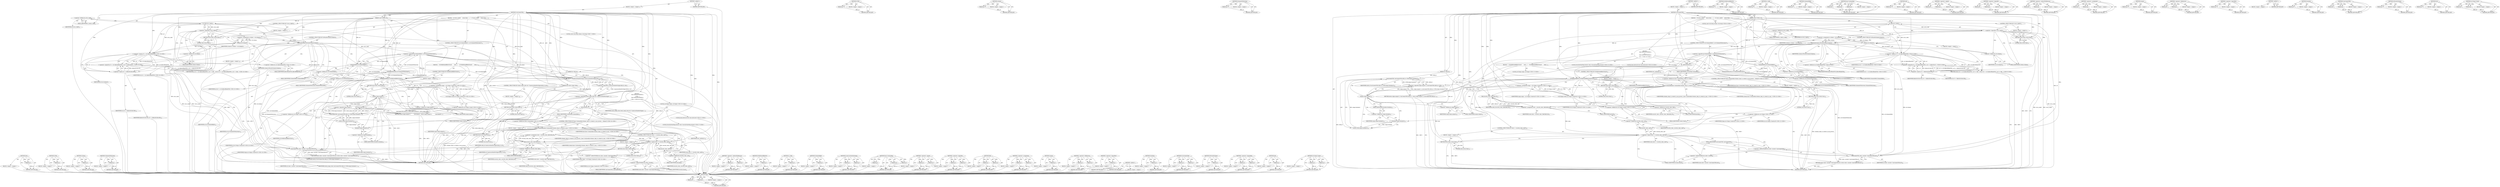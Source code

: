 digraph "url.Origin.Create" {
vulnerable_231 [label=<(METHOD,find)>];
vulnerable_232 [label=<(PARAM,p1)>];
vulnerable_233 [label=<(PARAM,p2)>];
vulnerable_234 [label=<(BLOCK,&lt;empty&gt;,&lt;empty&gt;)>];
vulnerable_235 [label=<(METHOD_RETURN,ANY)>];
vulnerable_213 [label=<(METHOD,GURL)>];
vulnerable_214 [label=<(PARAM,p1)>];
vulnerable_215 [label=<(BLOCK,&lt;empty&gt;,&lt;empty&gt;)>];
vulnerable_216 [label=<(METHOD_RETURN,ANY)>];
vulnerable_169 [label=<(METHOD,scheme)>];
vulnerable_170 [label=<(PARAM,p1)>];
vulnerable_171 [label=<(BLOCK,&lt;empty&gt;,&lt;empty&gt;)>];
vulnerable_172 [label=<(METHOD_RETURN,ANY)>];
vulnerable_191 [label=<(METHOD,SchemeIsFileSystem)>];
vulnerable_192 [label=<(PARAM,p1)>];
vulnerable_193 [label=<(BLOCK,&lt;empty&gt;,&lt;empty&gt;)>];
vulnerable_194 [label=<(METHOD_RETURN,ANY)>];
vulnerable_6 [label=<(METHOD,&lt;global&gt;)<SUB>1</SUB>>];
vulnerable_7 [label=<(BLOCK,&lt;empty&gt;,&lt;empty&gt;)<SUB>1</SUB>>];
vulnerable_8 [label=<(METHOD,CanCommitURL)<SUB>1</SUB>>];
vulnerable_9 [label=<(PARAM,int child_id)<SUB>1</SUB>>];
vulnerable_10 [label=<(PARAM,const GURL&amp; url)<SUB>2</SUB>>];
vulnerable_11 [label=<(BLOCK,{
   if (!url.is_valid())
     return false;  /...,{
   if (!url.is_valid())
     return false;  /...)<SUB>2</SUB>>];
vulnerable_12 [label=<(CONTROL_STRUCTURE,IF,if (!url.is_valid()))<SUB>3</SUB>>];
vulnerable_13 [label=<(&lt;operator&gt;.logicalNot,!url.is_valid())<SUB>3</SUB>>];
vulnerable_14 [label=<(is_valid,url.is_valid())<SUB>3</SUB>>];
vulnerable_15 [label=<(&lt;operator&gt;.fieldAccess,url.is_valid)<SUB>3</SUB>>];
vulnerable_16 [label=<(IDENTIFIER,url,url.is_valid())<SUB>3</SUB>>];
vulnerable_17 [label=<(FIELD_IDENTIFIER,is_valid,is_valid)<SUB>3</SUB>>];
vulnerable_18 [label=<(BLOCK,&lt;empty&gt;,&lt;empty&gt;)<SUB>4</SUB>>];
vulnerable_19 [label=<(RETURN,return false;,return false;)<SUB>4</SUB>>];
vulnerable_20 [label=<(LITERAL,false,return false;)<SUB>4</SUB>>];
vulnerable_21 [label="<(LOCAL,const std.string scheme: std.string)<SUB>6</SUB>>"];
vulnerable_22 [label=<(&lt;operator&gt;.assignment,&amp; scheme = url.scheme())<SUB>6</SUB>>];
vulnerable_23 [label=<(IDENTIFIER,scheme,&amp; scheme = url.scheme())<SUB>6</SUB>>];
vulnerable_24 [label=<(scheme,url.scheme())<SUB>6</SUB>>];
vulnerable_25 [label=<(&lt;operator&gt;.fieldAccess,url.scheme)<SUB>6</SUB>>];
vulnerable_26 [label=<(IDENTIFIER,url,url.scheme())<SUB>6</SUB>>];
vulnerable_27 [label=<(FIELD_IDENTIFIER,scheme,scheme)<SUB>6</SUB>>];
vulnerable_28 [label=<(CONTROL_STRUCTURE,IF,if (IsPseudoScheme(scheme)))<SUB>8</SUB>>];
vulnerable_29 [label=<(IsPseudoScheme,IsPseudoScheme(scheme))<SUB>8</SUB>>];
vulnerable_30 [label=<(IDENTIFIER,scheme,IsPseudoScheme(scheme))<SUB>8</SUB>>];
vulnerable_31 [label=<(BLOCK,&lt;empty&gt;,&lt;empty&gt;)<SUB>9</SUB>>];
vulnerable_32 [label="<(RETURN,return url == url::kAboutBlankURL || url == kAb...,return url == url::kAboutBlankURL || url == kAb...)<SUB>9</SUB>>"];
vulnerable_33 [label="<(&lt;operator&gt;.logicalOr,url == url::kAboutBlankURL || url == kAboutSrcD...)<SUB>9</SUB>>"];
vulnerable_34 [label="<(&lt;operator&gt;.equals,url == url::kAboutBlankURL)<SUB>9</SUB>>"];
vulnerable_35 [label="<(IDENTIFIER,url,url == url::kAboutBlankURL)<SUB>9</SUB>>"];
vulnerable_36 [label="<(&lt;operator&gt;.fieldAccess,url::kAboutBlankURL)<SUB>9</SUB>>"];
vulnerable_37 [label="<(IDENTIFIER,url,url == url::kAboutBlankURL)<SUB>9</SUB>>"];
vulnerable_38 [label=<(FIELD_IDENTIFIER,kAboutBlankURL,kAboutBlankURL)<SUB>9</SUB>>];
vulnerable_39 [label=<(&lt;operator&gt;.equals,url == kAboutSrcDocURL)<SUB>9</SUB>>];
vulnerable_40 [label=<(IDENTIFIER,url,url == kAboutSrcDocURL)<SUB>9</SUB>>];
vulnerable_41 [label=<(IDENTIFIER,kAboutSrcDocURL,url == kAboutSrcDocURL)<SUB>9</SUB>>];
vulnerable_42 [label=<(CONTROL_STRUCTURE,IF,if (url.SchemeIsBlob() || url.SchemeIsFileSystem()))<SUB>11</SUB>>];
vulnerable_43 [label=<(&lt;operator&gt;.logicalOr,url.SchemeIsBlob() || url.SchemeIsFileSystem())<SUB>11</SUB>>];
vulnerable_44 [label=<(SchemeIsBlob,url.SchemeIsBlob())<SUB>11</SUB>>];
vulnerable_45 [label=<(&lt;operator&gt;.fieldAccess,url.SchemeIsBlob)<SUB>11</SUB>>];
vulnerable_46 [label=<(IDENTIFIER,url,url.SchemeIsBlob())<SUB>11</SUB>>];
vulnerable_47 [label=<(FIELD_IDENTIFIER,SchemeIsBlob,SchemeIsBlob)<SUB>11</SUB>>];
vulnerable_48 [label=<(SchemeIsFileSystem,url.SchemeIsFileSystem())<SUB>11</SUB>>];
vulnerable_49 [label=<(&lt;operator&gt;.fieldAccess,url.SchemeIsFileSystem)<SUB>11</SUB>>];
vulnerable_50 [label=<(IDENTIFIER,url,url.SchemeIsFileSystem())<SUB>11</SUB>>];
vulnerable_51 [label=<(FIELD_IDENTIFIER,SchemeIsFileSystem,SchemeIsFileSystem)<SUB>11</SUB>>];
vulnerable_52 [label=<(BLOCK,{
    if (IsMalformedBlobUrl(url))
       retur...,{
    if (IsMalformedBlobUrl(url))
       retur...)<SUB>11</SUB>>];
vulnerable_53 [label=<(CONTROL_STRUCTURE,IF,if (IsMalformedBlobUrl(url)))<SUB>12</SUB>>];
vulnerable_54 [label=<(IsMalformedBlobUrl,IsMalformedBlobUrl(url))<SUB>12</SUB>>];
vulnerable_55 [label=<(IDENTIFIER,url,IsMalformedBlobUrl(url))<SUB>12</SUB>>];
vulnerable_56 [label=<(BLOCK,&lt;empty&gt;,&lt;empty&gt;)<SUB>13</SUB>>];
vulnerable_57 [label=<(RETURN,return false;,return false;)<SUB>13</SUB>>];
vulnerable_58 [label=<(LITERAL,false,return false;)<SUB>13</SUB>>];
vulnerable_59 [label="<(LOCAL,url.Origin origin: url.Origin)<SUB>15</SUB>>"];
vulnerable_60 [label="<(&lt;operator&gt;.assignment,origin = url::Origin::Create(url))<SUB>15</SUB>>"];
vulnerable_61 [label="<(IDENTIFIER,origin,origin = url::Origin::Create(url))<SUB>15</SUB>>"];
vulnerable_62 [label="<(url.Origin.Create,url::Origin::Create(url))<SUB>15</SUB>>"];
vulnerable_63 [label="<(&lt;operator&gt;.fieldAccess,url::Origin::Create)<SUB>15</SUB>>"];
vulnerable_64 [label="<(&lt;operator&gt;.fieldAccess,url::Origin)<SUB>15</SUB>>"];
vulnerable_65 [label="<(IDENTIFIER,url,url::Origin::Create(url))<SUB>15</SUB>>"];
vulnerable_66 [label="<(IDENTIFIER,Origin,url::Origin::Create(url))<SUB>15</SUB>>"];
vulnerable_67 [label=<(FIELD_IDENTIFIER,Create,Create)<SUB>15</SUB>>];
vulnerable_68 [label="<(IDENTIFIER,url,url::Origin::Create(url))<SUB>15</SUB>>"];
vulnerable_69 [label=<(RETURN,return origin.unique() || CanCommitURL(child_id...,return origin.unique() || CanCommitURL(child_id...)<SUB>16</SUB>>];
vulnerable_70 [label=<(&lt;operator&gt;.logicalOr,origin.unique() || CanCommitURL(child_id, GURL(...)<SUB>16</SUB>>];
vulnerable_71 [label=<(unique,origin.unique())<SUB>16</SUB>>];
vulnerable_72 [label=<(&lt;operator&gt;.fieldAccess,origin.unique)<SUB>16</SUB>>];
vulnerable_73 [label=<(IDENTIFIER,origin,origin.unique())<SUB>16</SUB>>];
vulnerable_74 [label=<(FIELD_IDENTIFIER,unique,unique)<SUB>16</SUB>>];
vulnerable_75 [label=<(CanCommitURL,CanCommitURL(child_id, GURL(origin.Serialize())))<SUB>16</SUB>>];
vulnerable_76 [label=<(IDENTIFIER,child_id,CanCommitURL(child_id, GURL(origin.Serialize())))<SUB>16</SUB>>];
vulnerable_77 [label=<(GURL,GURL(origin.Serialize()))<SUB>16</SUB>>];
vulnerable_78 [label=<(Serialize,origin.Serialize())<SUB>16</SUB>>];
vulnerable_79 [label=<(&lt;operator&gt;.fieldAccess,origin.Serialize)<SUB>16</SUB>>];
vulnerable_80 [label=<(IDENTIFIER,origin,origin.Serialize())<SUB>16</SUB>>];
vulnerable_81 [label=<(FIELD_IDENTIFIER,Serialize,Serialize)<SUB>16</SUB>>];
vulnerable_82 [label="<(BLOCK,{
     base::AutoLock lock(lock_);
 
     if (b...,{
     base::AutoLock lock(lock_);
 
     if (b...)<SUB>19</SUB>>"];
vulnerable_83 [label="<(LOCAL,base.AutoLock lock: base.AutoLock)<SUB>20</SUB>>"];
vulnerable_84 [label=<(lock,lock(lock_))<SUB>20</SUB>>];
vulnerable_85 [label=<(IDENTIFIER,lock_,lock(lock_))<SUB>20</SUB>>];
vulnerable_86 [label="<(CONTROL_STRUCTURE,IF,if (base::ContainsKey(schemes_okay_to_commit_in_any_process_, scheme)))<SUB>22</SUB>>"];
vulnerable_87 [label="<(base.ContainsKey,base::ContainsKey(schemes_okay_to_commit_in_any...)<SUB>22</SUB>>"];
vulnerable_88 [label="<(&lt;operator&gt;.fieldAccess,base::ContainsKey)<SUB>22</SUB>>"];
vulnerable_89 [label="<(IDENTIFIER,base,base::ContainsKey(schemes_okay_to_commit_in_any...)<SUB>22</SUB>>"];
vulnerable_90 [label=<(FIELD_IDENTIFIER,ContainsKey,ContainsKey)<SUB>22</SUB>>];
vulnerable_91 [label="<(IDENTIFIER,schemes_okay_to_commit_in_any_process_,base::ContainsKey(schemes_okay_to_commit_in_any...)<SUB>22</SUB>>"];
vulnerable_92 [label="<(IDENTIFIER,scheme,base::ContainsKey(schemes_okay_to_commit_in_any...)<SUB>22</SUB>>"];
vulnerable_93 [label=<(BLOCK,&lt;empty&gt;,&lt;empty&gt;)<SUB>23</SUB>>];
vulnerable_94 [label=<(RETURN,return true;,return true;)<SUB>23</SUB>>];
vulnerable_95 [label=<(LITERAL,true,return true;)<SUB>23</SUB>>];
vulnerable_96 [label="<(LOCAL,SecurityStateMap.iterator state: SecurityStateMap.iterator)<SUB>25</SUB>>"];
vulnerable_97 [label=<(&lt;operator&gt;.assignment,state = security_state_.find(child_id))<SUB>25</SUB>>];
vulnerable_98 [label=<(IDENTIFIER,state,state = security_state_.find(child_id))<SUB>25</SUB>>];
vulnerable_99 [label=<(find,security_state_.find(child_id))<SUB>25</SUB>>];
vulnerable_100 [label=<(&lt;operator&gt;.fieldAccess,security_state_.find)<SUB>25</SUB>>];
vulnerable_101 [label=<(IDENTIFIER,security_state_,security_state_.find(child_id))<SUB>25</SUB>>];
vulnerable_102 [label=<(FIELD_IDENTIFIER,find,find)<SUB>25</SUB>>];
vulnerable_103 [label=<(IDENTIFIER,child_id,security_state_.find(child_id))<SUB>25</SUB>>];
vulnerable_104 [label=<(CONTROL_STRUCTURE,IF,if (state == security_state_.end()))<SUB>26</SUB>>];
vulnerable_105 [label=<(&lt;operator&gt;.equals,state == security_state_.end())<SUB>26</SUB>>];
vulnerable_106 [label=<(IDENTIFIER,state,state == security_state_.end())<SUB>26</SUB>>];
vulnerable_107 [label=<(end,security_state_.end())<SUB>26</SUB>>];
vulnerable_108 [label=<(&lt;operator&gt;.fieldAccess,security_state_.end)<SUB>26</SUB>>];
vulnerable_109 [label=<(IDENTIFIER,security_state_,security_state_.end())<SUB>26</SUB>>];
vulnerable_110 [label=<(FIELD_IDENTIFIER,end,end)<SUB>26</SUB>>];
vulnerable_111 [label=<(BLOCK,&lt;empty&gt;,&lt;empty&gt;)<SUB>27</SUB>>];
vulnerable_112 [label=<(RETURN,return false;,return false;)<SUB>27</SUB>>];
vulnerable_113 [label=<(LITERAL,false,return false;)<SUB>27</SUB>>];
vulnerable_114 [label=<(RETURN,return state-&gt;second-&gt;CanCommitURL(url);,return state-&gt;second-&gt;CanCommitURL(url);)<SUB>29</SUB>>];
vulnerable_115 [label=<(CanCommitURL,state-&gt;second-&gt;CanCommitURL(url))<SUB>29</SUB>>];
vulnerable_116 [label=<(&lt;operator&gt;.indirectFieldAccess,state-&gt;second-&gt;CanCommitURL)<SUB>29</SUB>>];
vulnerable_117 [label=<(&lt;operator&gt;.indirectFieldAccess,state-&gt;second)<SUB>29</SUB>>];
vulnerable_118 [label=<(IDENTIFIER,state,state-&gt;second-&gt;CanCommitURL(url))<SUB>29</SUB>>];
vulnerable_119 [label=<(FIELD_IDENTIFIER,second,second)<SUB>29</SUB>>];
vulnerable_120 [label=<(FIELD_IDENTIFIER,CanCommitURL,CanCommitURL)<SUB>29</SUB>>];
vulnerable_121 [label=<(IDENTIFIER,url,state-&gt;second-&gt;CanCommitURL(url))<SUB>29</SUB>>];
vulnerable_122 [label=<(METHOD_RETURN,bool)<SUB>1</SUB>>];
vulnerable_124 [label=<(METHOD_RETURN,ANY)<SUB>1</SUB>>];
vulnerable_195 [label=<(METHOD,IsMalformedBlobUrl)>];
vulnerable_196 [label=<(PARAM,p1)>];
vulnerable_197 [label=<(BLOCK,&lt;empty&gt;,&lt;empty&gt;)>];
vulnerable_198 [label=<(METHOD_RETURN,ANY)>];
vulnerable_155 [label=<(METHOD,is_valid)>];
vulnerable_156 [label=<(PARAM,p1)>];
vulnerable_157 [label=<(BLOCK,&lt;empty&gt;,&lt;empty&gt;)>];
vulnerable_158 [label=<(METHOD_RETURN,ANY)>];
vulnerable_187 [label=<(METHOD,SchemeIsBlob)>];
vulnerable_188 [label=<(PARAM,p1)>];
vulnerable_189 [label=<(BLOCK,&lt;empty&gt;,&lt;empty&gt;)>];
vulnerable_190 [label=<(METHOD_RETURN,ANY)>];
vulnerable_225 [label=<(METHOD,base.ContainsKey)>];
vulnerable_226 [label=<(PARAM,p1)>];
vulnerable_227 [label=<(PARAM,p2)>];
vulnerable_228 [label=<(PARAM,p3)>];
vulnerable_229 [label=<(BLOCK,&lt;empty&gt;,&lt;empty&gt;)>];
vulnerable_230 [label=<(METHOD_RETURN,ANY)>];
vulnerable_236 [label=<(METHOD,end)>];
vulnerable_237 [label=<(PARAM,p1)>];
vulnerable_238 [label=<(BLOCK,&lt;empty&gt;,&lt;empty&gt;)>];
vulnerable_239 [label=<(METHOD_RETURN,ANY)>];
vulnerable_182 [label=<(METHOD,&lt;operator&gt;.equals)>];
vulnerable_183 [label=<(PARAM,p1)>];
vulnerable_184 [label=<(PARAM,p2)>];
vulnerable_185 [label=<(BLOCK,&lt;empty&gt;,&lt;empty&gt;)>];
vulnerable_186 [label=<(METHOD_RETURN,ANY)>];
vulnerable_177 [label=<(METHOD,&lt;operator&gt;.logicalOr)>];
vulnerable_178 [label=<(PARAM,p1)>];
vulnerable_179 [label=<(PARAM,p2)>];
vulnerable_180 [label=<(BLOCK,&lt;empty&gt;,&lt;empty&gt;)>];
vulnerable_181 [label=<(METHOD_RETURN,ANY)>];
vulnerable_240 [label=<(METHOD,&lt;operator&gt;.indirectFieldAccess)>];
vulnerable_241 [label=<(PARAM,p1)>];
vulnerable_242 [label=<(PARAM,p2)>];
vulnerable_243 [label=<(BLOCK,&lt;empty&gt;,&lt;empty&gt;)>];
vulnerable_244 [label=<(METHOD_RETURN,ANY)>];
vulnerable_164 [label=<(METHOD,&lt;operator&gt;.assignment)>];
vulnerable_165 [label=<(PARAM,p1)>];
vulnerable_166 [label=<(PARAM,p2)>];
vulnerable_167 [label=<(BLOCK,&lt;empty&gt;,&lt;empty&gt;)>];
vulnerable_168 [label=<(METHOD_RETURN,ANY)>];
vulnerable_204 [label=<(METHOD,unique)>];
vulnerable_205 [label=<(PARAM,p1)>];
vulnerable_206 [label=<(BLOCK,&lt;empty&gt;,&lt;empty&gt;)>];
vulnerable_207 [label=<(METHOD_RETURN,ANY)>];
vulnerable_159 [label=<(METHOD,&lt;operator&gt;.fieldAccess)>];
vulnerable_160 [label=<(PARAM,p1)>];
vulnerable_161 [label=<(PARAM,p2)>];
vulnerable_162 [label=<(BLOCK,&lt;empty&gt;,&lt;empty&gt;)>];
vulnerable_163 [label=<(METHOD_RETURN,ANY)>];
vulnerable_151 [label=<(METHOD,&lt;operator&gt;.logicalNot)>];
vulnerable_152 [label=<(PARAM,p1)>];
vulnerable_153 [label=<(BLOCK,&lt;empty&gt;,&lt;empty&gt;)>];
vulnerable_154 [label=<(METHOD_RETURN,ANY)>];
vulnerable_145 [label=<(METHOD,&lt;global&gt;)<SUB>1</SUB>>];
vulnerable_146 [label=<(BLOCK,&lt;empty&gt;,&lt;empty&gt;)>];
vulnerable_147 [label=<(METHOD_RETURN,ANY)>];
vulnerable_217 [label=<(METHOD,Serialize)>];
vulnerable_218 [label=<(PARAM,p1)>];
vulnerable_219 [label=<(BLOCK,&lt;empty&gt;,&lt;empty&gt;)>];
vulnerable_220 [label=<(METHOD_RETURN,ANY)>];
vulnerable_208 [label=<(METHOD,CanCommitURL)>];
vulnerable_209 [label=<(PARAM,p1)>];
vulnerable_210 [label=<(PARAM,p2)>];
vulnerable_211 [label=<(BLOCK,&lt;empty&gt;,&lt;empty&gt;)>];
vulnerable_212 [label=<(METHOD_RETURN,ANY)>];
vulnerable_173 [label=<(METHOD,IsPseudoScheme)>];
vulnerable_174 [label=<(PARAM,p1)>];
vulnerable_175 [label=<(BLOCK,&lt;empty&gt;,&lt;empty&gt;)>];
vulnerable_176 [label=<(METHOD_RETURN,ANY)>];
vulnerable_221 [label=<(METHOD,lock)>];
vulnerable_222 [label=<(PARAM,p1)>];
vulnerable_223 [label=<(BLOCK,&lt;empty&gt;,&lt;empty&gt;)>];
vulnerable_224 [label=<(METHOD_RETURN,ANY)>];
vulnerable_199 [label=<(METHOD,url.Origin.Create)>];
vulnerable_200 [label=<(PARAM,p1)>];
vulnerable_201 [label=<(PARAM,p2)>];
vulnerable_202 [label=<(BLOCK,&lt;empty&gt;,&lt;empty&gt;)>];
vulnerable_203 [label=<(METHOD_RETURN,ANY)>];
fixed_243 [label=<(METHOD,lock)>];
fixed_244 [label=<(PARAM,p1)>];
fixed_245 [label=<(BLOCK,&lt;empty&gt;,&lt;empty&gt;)>];
fixed_246 [label=<(METHOD_RETURN,ANY)>];
fixed_225 [label=<(METHOD,GURL)>];
fixed_226 [label=<(PARAM,p1)>];
fixed_227 [label=<(BLOCK,&lt;empty&gt;,&lt;empty&gt;)>];
fixed_228 [label=<(METHOD_RETURN,ANY)>];
fixed_181 [label=<(METHOD,scheme)>];
fixed_182 [label=<(PARAM,p1)>];
fixed_183 [label=<(BLOCK,&lt;empty&gt;,&lt;empty&gt;)>];
fixed_184 [label=<(METHOD_RETURN,ANY)>];
fixed_203 [label=<(METHOD,SchemeIsFileSystem)>];
fixed_204 [label=<(PARAM,p1)>];
fixed_205 [label=<(BLOCK,&lt;empty&gt;,&lt;empty&gt;)>];
fixed_206 [label=<(METHOD_RETURN,ANY)>];
fixed_6 [label=<(METHOD,&lt;global&gt;)<SUB>1</SUB>>];
fixed_7 [label=<(BLOCK,&lt;empty&gt;,&lt;empty&gt;)<SUB>1</SUB>>];
fixed_8 [label=<(METHOD,CanCommitURL)<SUB>1</SUB>>];
fixed_9 [label=<(PARAM,int child_id)<SUB>1</SUB>>];
fixed_10 [label=<(PARAM,const GURL&amp; url)<SUB>2</SUB>>];
fixed_11 [label=<(PARAM,bool check_origin_locks)<SUB>3</SUB>>];
fixed_12 [label=<(BLOCK,{
   if (!url.is_valid())
     return false;  /...,{
   if (!url.is_valid())
     return false;  /...)<SUB>3</SUB>>];
fixed_13 [label=<(CONTROL_STRUCTURE,IF,if (!url.is_valid()))<SUB>4</SUB>>];
fixed_14 [label=<(&lt;operator&gt;.logicalNot,!url.is_valid())<SUB>4</SUB>>];
fixed_15 [label=<(is_valid,url.is_valid())<SUB>4</SUB>>];
fixed_16 [label=<(&lt;operator&gt;.fieldAccess,url.is_valid)<SUB>4</SUB>>];
fixed_17 [label=<(IDENTIFIER,url,url.is_valid())<SUB>4</SUB>>];
fixed_18 [label=<(FIELD_IDENTIFIER,is_valid,is_valid)<SUB>4</SUB>>];
fixed_19 [label=<(BLOCK,&lt;empty&gt;,&lt;empty&gt;)<SUB>5</SUB>>];
fixed_20 [label=<(RETURN,return false;,return false;)<SUB>5</SUB>>];
fixed_21 [label=<(LITERAL,false,return false;)<SUB>5</SUB>>];
fixed_22 [label="<(LOCAL,const std.string scheme: std.string)<SUB>7</SUB>>"];
fixed_23 [label=<(&lt;operator&gt;.assignment,&amp; scheme = url.scheme())<SUB>7</SUB>>];
fixed_24 [label=<(IDENTIFIER,scheme,&amp; scheme = url.scheme())<SUB>7</SUB>>];
fixed_25 [label=<(scheme,url.scheme())<SUB>7</SUB>>];
fixed_26 [label=<(&lt;operator&gt;.fieldAccess,url.scheme)<SUB>7</SUB>>];
fixed_27 [label=<(IDENTIFIER,url,url.scheme())<SUB>7</SUB>>];
fixed_28 [label=<(FIELD_IDENTIFIER,scheme,scheme)<SUB>7</SUB>>];
fixed_29 [label=<(CONTROL_STRUCTURE,IF,if (IsPseudoScheme(scheme)))<SUB>9</SUB>>];
fixed_30 [label=<(IsPseudoScheme,IsPseudoScheme(scheme))<SUB>9</SUB>>];
fixed_31 [label=<(IDENTIFIER,scheme,IsPseudoScheme(scheme))<SUB>9</SUB>>];
fixed_32 [label=<(BLOCK,&lt;empty&gt;,&lt;empty&gt;)<SUB>10</SUB>>];
fixed_33 [label="<(RETURN,return url == url::kAboutBlankURL || url == kAb...,return url == url::kAboutBlankURL || url == kAb...)<SUB>10</SUB>>"];
fixed_34 [label="<(&lt;operator&gt;.logicalOr,url == url::kAboutBlankURL || url == kAboutSrcD...)<SUB>10</SUB>>"];
fixed_35 [label="<(&lt;operator&gt;.equals,url == url::kAboutBlankURL)<SUB>10</SUB>>"];
fixed_36 [label="<(IDENTIFIER,url,url == url::kAboutBlankURL)<SUB>10</SUB>>"];
fixed_37 [label="<(&lt;operator&gt;.fieldAccess,url::kAboutBlankURL)<SUB>10</SUB>>"];
fixed_38 [label="<(IDENTIFIER,url,url == url::kAboutBlankURL)<SUB>10</SUB>>"];
fixed_39 [label=<(FIELD_IDENTIFIER,kAboutBlankURL,kAboutBlankURL)<SUB>10</SUB>>];
fixed_40 [label=<(&lt;operator&gt;.equals,url == kAboutSrcDocURL)<SUB>10</SUB>>];
fixed_41 [label=<(IDENTIFIER,url,url == kAboutSrcDocURL)<SUB>10</SUB>>];
fixed_42 [label=<(IDENTIFIER,kAboutSrcDocURL,url == kAboutSrcDocURL)<SUB>10</SUB>>];
fixed_43 [label=<(CONTROL_STRUCTURE,IF,if (url.SchemeIsBlob() || url.SchemeIsFileSystem()))<SUB>12</SUB>>];
fixed_44 [label=<(&lt;operator&gt;.logicalOr,url.SchemeIsBlob() || url.SchemeIsFileSystem())<SUB>12</SUB>>];
fixed_45 [label=<(SchemeIsBlob,url.SchemeIsBlob())<SUB>12</SUB>>];
fixed_46 [label=<(&lt;operator&gt;.fieldAccess,url.SchemeIsBlob)<SUB>12</SUB>>];
fixed_47 [label=<(IDENTIFIER,url,url.SchemeIsBlob())<SUB>12</SUB>>];
fixed_48 [label=<(FIELD_IDENTIFIER,SchemeIsBlob,SchemeIsBlob)<SUB>12</SUB>>];
fixed_49 [label=<(SchemeIsFileSystem,url.SchemeIsFileSystem())<SUB>12</SUB>>];
fixed_50 [label=<(&lt;operator&gt;.fieldAccess,url.SchemeIsFileSystem)<SUB>12</SUB>>];
fixed_51 [label=<(IDENTIFIER,url,url.SchemeIsFileSystem())<SUB>12</SUB>>];
fixed_52 [label=<(FIELD_IDENTIFIER,SchemeIsFileSystem,SchemeIsFileSystem)<SUB>12</SUB>>];
fixed_53 [label=<(BLOCK,{
    if (IsMalformedBlobUrl(url))
       retur...,{
    if (IsMalformedBlobUrl(url))
       retur...)<SUB>12</SUB>>];
fixed_54 [label=<(CONTROL_STRUCTURE,IF,if (IsMalformedBlobUrl(url)))<SUB>13</SUB>>];
fixed_55 [label=<(IsMalformedBlobUrl,IsMalformedBlobUrl(url))<SUB>13</SUB>>];
fixed_56 [label=<(IDENTIFIER,url,IsMalformedBlobUrl(url))<SUB>13</SUB>>];
fixed_57 [label=<(BLOCK,&lt;empty&gt;,&lt;empty&gt;)<SUB>14</SUB>>];
fixed_58 [label=<(RETURN,return false;,return false;)<SUB>14</SUB>>];
fixed_59 [label=<(LITERAL,false,return false;)<SUB>14</SUB>>];
fixed_60 [label="<(LOCAL,url.Origin origin: url.Origin)<SUB>16</SUB>>"];
fixed_61 [label="<(&lt;operator&gt;.assignment,origin = url::Origin::Create(url))<SUB>16</SUB>>"];
fixed_62 [label="<(IDENTIFIER,origin,origin = url::Origin::Create(url))<SUB>16</SUB>>"];
fixed_63 [label="<(url.Origin.Create,url::Origin::Create(url))<SUB>16</SUB>>"];
fixed_64 [label="<(&lt;operator&gt;.fieldAccess,url::Origin::Create)<SUB>16</SUB>>"];
fixed_65 [label="<(&lt;operator&gt;.fieldAccess,url::Origin)<SUB>16</SUB>>"];
fixed_66 [label="<(IDENTIFIER,url,url::Origin::Create(url))<SUB>16</SUB>>"];
fixed_67 [label="<(IDENTIFIER,Origin,url::Origin::Create(url))<SUB>16</SUB>>"];
fixed_68 [label=<(FIELD_IDENTIFIER,Create,Create)<SUB>16</SUB>>];
fixed_69 [label="<(IDENTIFIER,url,url::Origin::Create(url))<SUB>16</SUB>>"];
fixed_70 [label=<(RETURN,return origin.unique() ||
           CanCommitU...,return origin.unique() ||
           CanCommitU...)<SUB>17</SUB>>];
fixed_71 [label=<(&lt;operator&gt;.logicalOr,origin.unique() ||
           CanCommitURL(chil...)<SUB>17</SUB>>];
fixed_72 [label=<(unique,origin.unique())<SUB>17</SUB>>];
fixed_73 [label=<(&lt;operator&gt;.fieldAccess,origin.unique)<SUB>17</SUB>>];
fixed_74 [label=<(IDENTIFIER,origin,origin.unique())<SUB>17</SUB>>];
fixed_75 [label=<(FIELD_IDENTIFIER,unique,unique)<SUB>17</SUB>>];
fixed_76 [label=<(CanCommitURL,CanCommitURL(child_id, GURL(origin.Serialize())...)<SUB>18</SUB>>];
fixed_77 [label=<(IDENTIFIER,child_id,CanCommitURL(child_id, GURL(origin.Serialize())...)<SUB>18</SUB>>];
fixed_78 [label=<(GURL,GURL(origin.Serialize()))<SUB>18</SUB>>];
fixed_79 [label=<(Serialize,origin.Serialize())<SUB>18</SUB>>];
fixed_80 [label=<(&lt;operator&gt;.fieldAccess,origin.Serialize)<SUB>18</SUB>>];
fixed_81 [label=<(IDENTIFIER,origin,origin.Serialize())<SUB>18</SUB>>];
fixed_82 [label=<(FIELD_IDENTIFIER,Serialize,Serialize)<SUB>18</SUB>>];
fixed_83 [label=<(IDENTIFIER,check_origin_locks,CanCommitURL(child_id, GURL(origin.Serialize())...)<SUB>18</SUB>>];
fixed_84 [label=<(CONTROL_STRUCTURE,IF,if (check_origin_locks &amp;&amp; !CanAccessDataForOrigin(child_id, url)))<SUB>27</SUB>>];
fixed_85 [label=<(&lt;operator&gt;.logicalAnd,check_origin_locks &amp;&amp; !CanAccessDataForOrigin(c...)<SUB>27</SUB>>];
fixed_86 [label=<(IDENTIFIER,check_origin_locks,check_origin_locks &amp;&amp; !CanAccessDataForOrigin(c...)<SUB>27</SUB>>];
fixed_87 [label=<(&lt;operator&gt;.logicalNot,!CanAccessDataForOrigin(child_id, url))<SUB>27</SUB>>];
fixed_88 [label=<(CanAccessDataForOrigin,CanAccessDataForOrigin(child_id, url))<SUB>27</SUB>>];
fixed_89 [label=<(IDENTIFIER,child_id,CanAccessDataForOrigin(child_id, url))<SUB>27</SUB>>];
fixed_90 [label=<(IDENTIFIER,url,CanAccessDataForOrigin(child_id, url))<SUB>27</SUB>>];
fixed_91 [label=<(BLOCK,&lt;empty&gt;,&lt;empty&gt;)<SUB>28</SUB>>];
fixed_92 [label=<(RETURN,return false;,return false;)<SUB>28</SUB>>];
fixed_93 [label=<(LITERAL,false,return false;)<SUB>28</SUB>>];
fixed_94 [label="<(BLOCK,{
     base::AutoLock lock(lock_);
 
    // TOD...,{
     base::AutoLock lock(lock_);
 
    // TOD...)<SUB>30</SUB>>"];
fixed_95 [label="<(LOCAL,base.AutoLock lock: base.AutoLock)<SUB>31</SUB>>"];
fixed_96 [label=<(lock,lock(lock_))<SUB>31</SUB>>];
fixed_97 [label=<(IDENTIFIER,lock_,lock(lock_))<SUB>31</SUB>>];
fixed_98 [label="<(CONTROL_STRUCTURE,IF,if (base::ContainsKey(schemes_okay_to_commit_in_any_process_, scheme)))<SUB>34</SUB>>"];
fixed_99 [label="<(base.ContainsKey,base::ContainsKey(schemes_okay_to_commit_in_any...)<SUB>34</SUB>>"];
fixed_100 [label="<(&lt;operator&gt;.fieldAccess,base::ContainsKey)<SUB>34</SUB>>"];
fixed_101 [label="<(IDENTIFIER,base,base::ContainsKey(schemes_okay_to_commit_in_any...)<SUB>34</SUB>>"];
fixed_102 [label=<(FIELD_IDENTIFIER,ContainsKey,ContainsKey)<SUB>34</SUB>>];
fixed_103 [label="<(IDENTIFIER,schemes_okay_to_commit_in_any_process_,base::ContainsKey(schemes_okay_to_commit_in_any...)<SUB>34</SUB>>"];
fixed_104 [label="<(IDENTIFIER,scheme,base::ContainsKey(schemes_okay_to_commit_in_any...)<SUB>34</SUB>>"];
fixed_105 [label=<(BLOCK,&lt;empty&gt;,&lt;empty&gt;)<SUB>35</SUB>>];
fixed_106 [label=<(RETURN,return true;,return true;)<SUB>35</SUB>>];
fixed_107 [label=<(LITERAL,true,return true;)<SUB>35</SUB>>];
fixed_108 [label="<(LOCAL,SecurityStateMap.iterator state: SecurityStateMap.iterator)<SUB>37</SUB>>"];
fixed_109 [label=<(&lt;operator&gt;.assignment,state = security_state_.find(child_id))<SUB>37</SUB>>];
fixed_110 [label=<(IDENTIFIER,state,state = security_state_.find(child_id))<SUB>37</SUB>>];
fixed_111 [label=<(find,security_state_.find(child_id))<SUB>37</SUB>>];
fixed_112 [label=<(&lt;operator&gt;.fieldAccess,security_state_.find)<SUB>37</SUB>>];
fixed_113 [label=<(IDENTIFIER,security_state_,security_state_.find(child_id))<SUB>37</SUB>>];
fixed_114 [label=<(FIELD_IDENTIFIER,find,find)<SUB>37</SUB>>];
fixed_115 [label=<(IDENTIFIER,child_id,security_state_.find(child_id))<SUB>37</SUB>>];
fixed_116 [label=<(CONTROL_STRUCTURE,IF,if (state == security_state_.end()))<SUB>38</SUB>>];
fixed_117 [label=<(&lt;operator&gt;.equals,state == security_state_.end())<SUB>38</SUB>>];
fixed_118 [label=<(IDENTIFIER,state,state == security_state_.end())<SUB>38</SUB>>];
fixed_119 [label=<(end,security_state_.end())<SUB>38</SUB>>];
fixed_120 [label=<(&lt;operator&gt;.fieldAccess,security_state_.end)<SUB>38</SUB>>];
fixed_121 [label=<(IDENTIFIER,security_state_,security_state_.end())<SUB>38</SUB>>];
fixed_122 [label=<(FIELD_IDENTIFIER,end,end)<SUB>38</SUB>>];
fixed_123 [label=<(BLOCK,&lt;empty&gt;,&lt;empty&gt;)<SUB>39</SUB>>];
fixed_124 [label=<(RETURN,return false;,return false;)<SUB>39</SUB>>];
fixed_125 [label=<(LITERAL,false,return false;)<SUB>39</SUB>>];
fixed_126 [label=<(RETURN,return state-&gt;second-&gt;CanCommitURL(url);,return state-&gt;second-&gt;CanCommitURL(url);)<SUB>41</SUB>>];
fixed_127 [label=<(CanCommitURL,state-&gt;second-&gt;CanCommitURL(url))<SUB>41</SUB>>];
fixed_128 [label=<(&lt;operator&gt;.indirectFieldAccess,state-&gt;second-&gt;CanCommitURL)<SUB>41</SUB>>];
fixed_129 [label=<(&lt;operator&gt;.indirectFieldAccess,state-&gt;second)<SUB>41</SUB>>];
fixed_130 [label=<(IDENTIFIER,state,state-&gt;second-&gt;CanCommitURL(url))<SUB>41</SUB>>];
fixed_131 [label=<(FIELD_IDENTIFIER,second,second)<SUB>41</SUB>>];
fixed_132 [label=<(FIELD_IDENTIFIER,CanCommitURL,CanCommitURL)<SUB>41</SUB>>];
fixed_133 [label=<(IDENTIFIER,url,state-&gt;second-&gt;CanCommitURL(url))<SUB>41</SUB>>];
fixed_134 [label=<(METHOD_RETURN,bool)<SUB>1</SUB>>];
fixed_136 [label=<(METHOD_RETURN,ANY)<SUB>1</SUB>>];
fixed_262 [label=<(METHOD,&lt;operator&gt;.indirectFieldAccess)>];
fixed_263 [label=<(PARAM,p1)>];
fixed_264 [label=<(PARAM,p2)>];
fixed_265 [label=<(BLOCK,&lt;empty&gt;,&lt;empty&gt;)>];
fixed_266 [label=<(METHOD_RETURN,ANY)>];
fixed_207 [label=<(METHOD,IsMalformedBlobUrl)>];
fixed_208 [label=<(PARAM,p1)>];
fixed_209 [label=<(BLOCK,&lt;empty&gt;,&lt;empty&gt;)>];
fixed_210 [label=<(METHOD_RETURN,ANY)>];
fixed_167 [label=<(METHOD,is_valid)>];
fixed_168 [label=<(PARAM,p1)>];
fixed_169 [label=<(BLOCK,&lt;empty&gt;,&lt;empty&gt;)>];
fixed_170 [label=<(METHOD_RETURN,ANY)>];
fixed_199 [label=<(METHOD,SchemeIsBlob)>];
fixed_200 [label=<(PARAM,p1)>];
fixed_201 [label=<(BLOCK,&lt;empty&gt;,&lt;empty&gt;)>];
fixed_202 [label=<(METHOD_RETURN,ANY)>];
fixed_238 [label=<(METHOD,CanAccessDataForOrigin)>];
fixed_239 [label=<(PARAM,p1)>];
fixed_240 [label=<(PARAM,p2)>];
fixed_241 [label=<(BLOCK,&lt;empty&gt;,&lt;empty&gt;)>];
fixed_242 [label=<(METHOD_RETURN,ANY)>];
fixed_247 [label=<(METHOD,base.ContainsKey)>];
fixed_248 [label=<(PARAM,p1)>];
fixed_249 [label=<(PARAM,p2)>];
fixed_250 [label=<(PARAM,p3)>];
fixed_251 [label=<(BLOCK,&lt;empty&gt;,&lt;empty&gt;)>];
fixed_252 [label=<(METHOD_RETURN,ANY)>];
fixed_194 [label=<(METHOD,&lt;operator&gt;.equals)>];
fixed_195 [label=<(PARAM,p1)>];
fixed_196 [label=<(PARAM,p2)>];
fixed_197 [label=<(BLOCK,&lt;empty&gt;,&lt;empty&gt;)>];
fixed_198 [label=<(METHOD_RETURN,ANY)>];
fixed_189 [label=<(METHOD,&lt;operator&gt;.logicalOr)>];
fixed_190 [label=<(PARAM,p1)>];
fixed_191 [label=<(PARAM,p2)>];
fixed_192 [label=<(BLOCK,&lt;empty&gt;,&lt;empty&gt;)>];
fixed_193 [label=<(METHOD_RETURN,ANY)>];
fixed_253 [label=<(METHOD,find)>];
fixed_254 [label=<(PARAM,p1)>];
fixed_255 [label=<(PARAM,p2)>];
fixed_256 [label=<(BLOCK,&lt;empty&gt;,&lt;empty&gt;)>];
fixed_257 [label=<(METHOD_RETURN,ANY)>];
fixed_176 [label=<(METHOD,&lt;operator&gt;.assignment)>];
fixed_177 [label=<(PARAM,p1)>];
fixed_178 [label=<(PARAM,p2)>];
fixed_179 [label=<(BLOCK,&lt;empty&gt;,&lt;empty&gt;)>];
fixed_180 [label=<(METHOD_RETURN,ANY)>];
fixed_216 [label=<(METHOD,unique)>];
fixed_217 [label=<(PARAM,p1)>];
fixed_218 [label=<(BLOCK,&lt;empty&gt;,&lt;empty&gt;)>];
fixed_219 [label=<(METHOD_RETURN,ANY)>];
fixed_171 [label=<(METHOD,&lt;operator&gt;.fieldAccess)>];
fixed_172 [label=<(PARAM,p1)>];
fixed_173 [label=<(PARAM,p2)>];
fixed_174 [label=<(BLOCK,&lt;empty&gt;,&lt;empty&gt;)>];
fixed_175 [label=<(METHOD_RETURN,ANY)>];
fixed_163 [label=<(METHOD,&lt;operator&gt;.logicalNot)>];
fixed_164 [label=<(PARAM,p1)>];
fixed_165 [label=<(BLOCK,&lt;empty&gt;,&lt;empty&gt;)>];
fixed_166 [label=<(METHOD_RETURN,ANY)>];
fixed_157 [label=<(METHOD,&lt;global&gt;)<SUB>1</SUB>>];
fixed_158 [label=<(BLOCK,&lt;empty&gt;,&lt;empty&gt;)>];
fixed_159 [label=<(METHOD_RETURN,ANY)>];
fixed_229 [label=<(METHOD,Serialize)>];
fixed_230 [label=<(PARAM,p1)>];
fixed_231 [label=<(BLOCK,&lt;empty&gt;,&lt;empty&gt;)>];
fixed_232 [label=<(METHOD_RETURN,ANY)>];
fixed_220 [label=<(METHOD,CanCommitURL)>];
fixed_221 [label=<(PARAM,p1)>];
fixed_222 [label=<(PARAM,p2)>];
fixed_223 [label=<(BLOCK,&lt;empty&gt;,&lt;empty&gt;)>];
fixed_224 [label=<(METHOD_RETURN,ANY)>];
fixed_185 [label=<(METHOD,IsPseudoScheme)>];
fixed_186 [label=<(PARAM,p1)>];
fixed_187 [label=<(BLOCK,&lt;empty&gt;,&lt;empty&gt;)>];
fixed_188 [label=<(METHOD_RETURN,ANY)>];
fixed_233 [label=<(METHOD,&lt;operator&gt;.logicalAnd)>];
fixed_234 [label=<(PARAM,p1)>];
fixed_235 [label=<(PARAM,p2)>];
fixed_236 [label=<(BLOCK,&lt;empty&gt;,&lt;empty&gt;)>];
fixed_237 [label=<(METHOD_RETURN,ANY)>];
fixed_258 [label=<(METHOD,end)>];
fixed_259 [label=<(PARAM,p1)>];
fixed_260 [label=<(BLOCK,&lt;empty&gt;,&lt;empty&gt;)>];
fixed_261 [label=<(METHOD_RETURN,ANY)>];
fixed_211 [label=<(METHOD,url.Origin.Create)>];
fixed_212 [label=<(PARAM,p1)>];
fixed_213 [label=<(PARAM,p2)>];
fixed_214 [label=<(BLOCK,&lt;empty&gt;,&lt;empty&gt;)>];
fixed_215 [label=<(METHOD_RETURN,ANY)>];
vulnerable_231 -> vulnerable_232  [key=0, label="AST: "];
vulnerable_231 -> vulnerable_232  [key=1, label="DDG: "];
vulnerable_231 -> vulnerable_234  [key=0, label="AST: "];
vulnerable_231 -> vulnerable_233  [key=0, label="AST: "];
vulnerable_231 -> vulnerable_233  [key=1, label="DDG: "];
vulnerable_231 -> vulnerable_235  [key=0, label="AST: "];
vulnerable_231 -> vulnerable_235  [key=1, label="CFG: "];
vulnerable_232 -> vulnerable_235  [key=0, label="DDG: p1"];
vulnerable_233 -> vulnerable_235  [key=0, label="DDG: p2"];
vulnerable_213 -> vulnerable_214  [key=0, label="AST: "];
vulnerable_213 -> vulnerable_214  [key=1, label="DDG: "];
vulnerable_213 -> vulnerable_215  [key=0, label="AST: "];
vulnerable_213 -> vulnerable_216  [key=0, label="AST: "];
vulnerable_213 -> vulnerable_216  [key=1, label="CFG: "];
vulnerable_214 -> vulnerable_216  [key=0, label="DDG: p1"];
vulnerable_169 -> vulnerable_170  [key=0, label="AST: "];
vulnerable_169 -> vulnerable_170  [key=1, label="DDG: "];
vulnerable_169 -> vulnerable_171  [key=0, label="AST: "];
vulnerable_169 -> vulnerable_172  [key=0, label="AST: "];
vulnerable_169 -> vulnerable_172  [key=1, label="CFG: "];
vulnerable_170 -> vulnerable_172  [key=0, label="DDG: p1"];
vulnerable_191 -> vulnerable_192  [key=0, label="AST: "];
vulnerable_191 -> vulnerable_192  [key=1, label="DDG: "];
vulnerable_191 -> vulnerable_193  [key=0, label="AST: "];
vulnerable_191 -> vulnerable_194  [key=0, label="AST: "];
vulnerable_191 -> vulnerable_194  [key=1, label="CFG: "];
vulnerable_192 -> vulnerable_194  [key=0, label="DDG: p1"];
vulnerable_6 -> vulnerable_7  [key=0, label="AST: "];
vulnerable_6 -> vulnerable_124  [key=0, label="AST: "];
vulnerable_6 -> vulnerable_124  [key=1, label="CFG: "];
vulnerable_7 -> vulnerable_8  [key=0, label="AST: "];
vulnerable_8 -> vulnerable_9  [key=0, label="AST: "];
vulnerable_8 -> vulnerable_9  [key=1, label="DDG: "];
vulnerable_8 -> vulnerable_10  [key=0, label="AST: "];
vulnerable_8 -> vulnerable_10  [key=1, label="DDG: "];
vulnerable_8 -> vulnerable_11  [key=0, label="AST: "];
vulnerable_8 -> vulnerable_122  [key=0, label="AST: "];
vulnerable_8 -> vulnerable_17  [key=0, label="CFG: "];
vulnerable_8 -> vulnerable_19  [key=0, label="DDG: "];
vulnerable_8 -> vulnerable_29  [key=0, label="DDG: "];
vulnerable_8 -> vulnerable_84  [key=0, label="DDG: "];
vulnerable_8 -> vulnerable_20  [key=0, label="DDG: "];
vulnerable_8 -> vulnerable_87  [key=0, label="DDG: "];
vulnerable_8 -> vulnerable_94  [key=0, label="DDG: "];
vulnerable_8 -> vulnerable_99  [key=0, label="DDG: "];
vulnerable_8 -> vulnerable_105  [key=0, label="DDG: "];
vulnerable_8 -> vulnerable_112  [key=0, label="DDG: "];
vulnerable_8 -> vulnerable_115  [key=0, label="DDG: "];
vulnerable_8 -> vulnerable_54  [key=0, label="DDG: "];
vulnerable_8 -> vulnerable_57  [key=0, label="DDG: "];
vulnerable_8 -> vulnerable_62  [key=0, label="DDG: "];
vulnerable_8 -> vulnerable_95  [key=0, label="DDG: "];
vulnerable_8 -> vulnerable_113  [key=0, label="DDG: "];
vulnerable_8 -> vulnerable_34  [key=0, label="DDG: "];
vulnerable_8 -> vulnerable_39  [key=0, label="DDG: "];
vulnerable_8 -> vulnerable_58  [key=0, label="DDG: "];
vulnerable_8 -> vulnerable_75  [key=0, label="DDG: "];
vulnerable_9 -> vulnerable_122  [key=0, label="DDG: child_id"];
vulnerable_9 -> vulnerable_99  [key=0, label="DDG: child_id"];
vulnerable_9 -> vulnerable_75  [key=0, label="DDG: child_id"];
vulnerable_10 -> vulnerable_122  [key=0, label="DDG: url"];
vulnerable_10 -> vulnerable_24  [key=0, label="DDG: url"];
vulnerable_10 -> vulnerable_14  [key=0, label="DDG: url"];
vulnerable_10 -> vulnerable_44  [key=0, label="DDG: url"];
vulnerable_10 -> vulnerable_48  [key=0, label="DDG: url"];
vulnerable_10 -> vulnerable_115  [key=0, label="DDG: url"];
vulnerable_10 -> vulnerable_54  [key=0, label="DDG: url"];
vulnerable_10 -> vulnerable_34  [key=0, label="DDG: url"];
vulnerable_11 -> vulnerable_12  [key=0, label="AST: "];
vulnerable_11 -> vulnerable_21  [key=0, label="AST: "];
vulnerable_11 -> vulnerable_22  [key=0, label="AST: "];
vulnerable_11 -> vulnerable_28  [key=0, label="AST: "];
vulnerable_11 -> vulnerable_42  [key=0, label="AST: "];
vulnerable_11 -> vulnerable_82  [key=0, label="AST: "];
vulnerable_12 -> vulnerable_13  [key=0, label="AST: "];
vulnerable_12 -> vulnerable_18  [key=0, label="AST: "];
vulnerable_13 -> vulnerable_14  [key=0, label="AST: "];
vulnerable_13 -> vulnerable_19  [key=0, label="CFG: "];
vulnerable_13 -> vulnerable_19  [key=1, label="CDG: "];
vulnerable_13 -> vulnerable_27  [key=0, label="CFG: "];
vulnerable_13 -> vulnerable_27  [key=1, label="CDG: "];
vulnerable_13 -> vulnerable_122  [key=0, label="DDG: url.is_valid()"];
vulnerable_13 -> vulnerable_122  [key=1, label="DDG: !url.is_valid()"];
vulnerable_13 -> vulnerable_25  [key=0, label="CDG: "];
vulnerable_13 -> vulnerable_22  [key=0, label="CDG: "];
vulnerable_13 -> vulnerable_29  [key=0, label="CDG: "];
vulnerable_13 -> vulnerable_24  [key=0, label="CDG: "];
vulnerable_14 -> vulnerable_15  [key=0, label="AST: "];
vulnerable_14 -> vulnerable_13  [key=0, label="CFG: "];
vulnerable_14 -> vulnerable_13  [key=1, label="DDG: url.is_valid"];
vulnerable_14 -> vulnerable_122  [key=0, label="DDG: url.is_valid"];
vulnerable_14 -> vulnerable_115  [key=0, label="DDG: url.is_valid"];
vulnerable_14 -> vulnerable_54  [key=0, label="DDG: url.is_valid"];
vulnerable_14 -> vulnerable_34  [key=0, label="DDG: url.is_valid"];
vulnerable_15 -> vulnerable_16  [key=0, label="AST: "];
vulnerable_15 -> vulnerable_17  [key=0, label="AST: "];
vulnerable_15 -> vulnerable_14  [key=0, label="CFG: "];
vulnerable_17 -> vulnerable_15  [key=0, label="CFG: "];
vulnerable_18 -> vulnerable_19  [key=0, label="AST: "];
vulnerable_19 -> vulnerable_20  [key=0, label="AST: "];
vulnerable_19 -> vulnerable_122  [key=0, label="CFG: "];
vulnerable_19 -> vulnerable_122  [key=1, label="DDG: &lt;RET&gt;"];
vulnerable_20 -> vulnerable_19  [key=0, label="DDG: false"];
vulnerable_22 -> vulnerable_23  [key=0, label="AST: "];
vulnerable_22 -> vulnerable_24  [key=0, label="AST: "];
vulnerable_22 -> vulnerable_29  [key=0, label="CFG: "];
vulnerable_22 -> vulnerable_29  [key=1, label="DDG: scheme"];
vulnerable_24 -> vulnerable_25  [key=0, label="AST: "];
vulnerable_24 -> vulnerable_22  [key=0, label="CFG: "];
vulnerable_24 -> vulnerable_22  [key=1, label="DDG: url.scheme"];
vulnerable_24 -> vulnerable_115  [key=0, label="DDG: url.scheme"];
vulnerable_24 -> vulnerable_54  [key=0, label="DDG: url.scheme"];
vulnerable_24 -> vulnerable_34  [key=0, label="DDG: url.scheme"];
vulnerable_25 -> vulnerable_26  [key=0, label="AST: "];
vulnerable_25 -> vulnerable_27  [key=0, label="AST: "];
vulnerable_25 -> vulnerable_24  [key=0, label="CFG: "];
vulnerable_27 -> vulnerable_25  [key=0, label="CFG: "];
vulnerable_28 -> vulnerable_29  [key=0, label="AST: "];
vulnerable_28 -> vulnerable_31  [key=0, label="AST: "];
vulnerable_29 -> vulnerable_30  [key=0, label="AST: "];
vulnerable_29 -> vulnerable_38  [key=0, label="CFG: "];
vulnerable_29 -> vulnerable_38  [key=1, label="CDG: "];
vulnerable_29 -> vulnerable_47  [key=0, label="CFG: "];
vulnerable_29 -> vulnerable_47  [key=1, label="CDG: "];
vulnerable_29 -> vulnerable_87  [key=0, label="DDG: scheme"];
vulnerable_29 -> vulnerable_34  [key=0, label="CDG: "];
vulnerable_29 -> vulnerable_32  [key=0, label="CDG: "];
vulnerable_29 -> vulnerable_45  [key=0, label="CDG: "];
vulnerable_29 -> vulnerable_44  [key=0, label="CDG: "];
vulnerable_29 -> vulnerable_43  [key=0, label="CDG: "];
vulnerable_29 -> vulnerable_33  [key=0, label="CDG: "];
vulnerable_29 -> vulnerable_36  [key=0, label="CDG: "];
vulnerable_31 -> vulnerable_32  [key=0, label="AST: "];
vulnerable_32 -> vulnerable_33  [key=0, label="AST: "];
vulnerable_32 -> vulnerable_122  [key=0, label="CFG: "];
vulnerable_32 -> vulnerable_122  [key=1, label="DDG: &lt;RET&gt;"];
vulnerable_33 -> vulnerable_34  [key=0, label="AST: "];
vulnerable_33 -> vulnerable_39  [key=0, label="AST: "];
vulnerable_33 -> vulnerable_32  [key=0, label="CFG: "];
vulnerable_33 -> vulnerable_32  [key=1, label="DDG: url == url::kAboutBlankURL || url == kAboutSrcDocURL"];
vulnerable_34 -> vulnerable_35  [key=0, label="AST: "];
vulnerable_34 -> vulnerable_36  [key=0, label="AST: "];
vulnerable_34 -> vulnerable_33  [key=0, label="CFG: "];
vulnerable_34 -> vulnerable_33  [key=1, label="DDG: url"];
vulnerable_34 -> vulnerable_33  [key=2, label="DDG: url::kAboutBlankURL"];
vulnerable_34 -> vulnerable_39  [key=0, label="CFG: "];
vulnerable_34 -> vulnerable_39  [key=1, label="DDG: url"];
vulnerable_34 -> vulnerable_39  [key=2, label="DDG: url::kAboutBlankURL"];
vulnerable_34 -> vulnerable_39  [key=3, label="CDG: "];
vulnerable_36 -> vulnerable_37  [key=0, label="AST: "];
vulnerable_36 -> vulnerable_38  [key=0, label="AST: "];
vulnerable_36 -> vulnerable_34  [key=0, label="CFG: "];
vulnerable_38 -> vulnerable_36  [key=0, label="CFG: "];
vulnerable_39 -> vulnerable_40  [key=0, label="AST: "];
vulnerable_39 -> vulnerable_41  [key=0, label="AST: "];
vulnerable_39 -> vulnerable_33  [key=0, label="CFG: "];
vulnerable_39 -> vulnerable_33  [key=1, label="DDG: url"];
vulnerable_39 -> vulnerable_33  [key=2, label="DDG: kAboutSrcDocURL"];
vulnerable_42 -> vulnerable_43  [key=0, label="AST: "];
vulnerable_42 -> vulnerable_52  [key=0, label="AST: "];
vulnerable_43 -> vulnerable_44  [key=0, label="AST: "];
vulnerable_43 -> vulnerable_48  [key=0, label="AST: "];
vulnerable_43 -> vulnerable_54  [key=0, label="CFG: "];
vulnerable_43 -> vulnerable_54  [key=1, label="CDG: "];
vulnerable_43 -> vulnerable_84  [key=0, label="CFG: "];
vulnerable_43 -> vulnerable_84  [key=1, label="CDG: "];
vulnerable_43 -> vulnerable_87  [key=0, label="CDG: "];
vulnerable_43 -> vulnerable_90  [key=0, label="CDG: "];
vulnerable_43 -> vulnerable_88  [key=0, label="CDG: "];
vulnerable_44 -> vulnerable_45  [key=0, label="AST: "];
vulnerable_44 -> vulnerable_43  [key=0, label="CFG: "];
vulnerable_44 -> vulnerable_43  [key=1, label="DDG: url.SchemeIsBlob"];
vulnerable_44 -> vulnerable_51  [key=0, label="CFG: "];
vulnerable_44 -> vulnerable_51  [key=1, label="CDG: "];
vulnerable_44 -> vulnerable_115  [key=0, label="DDG: url.SchemeIsBlob"];
vulnerable_44 -> vulnerable_54  [key=0, label="DDG: url.SchemeIsBlob"];
vulnerable_44 -> vulnerable_48  [key=0, label="CDG: "];
vulnerable_44 -> vulnerable_49  [key=0, label="CDG: "];
vulnerable_45 -> vulnerable_46  [key=0, label="AST: "];
vulnerable_45 -> vulnerable_47  [key=0, label="AST: "];
vulnerable_45 -> vulnerable_44  [key=0, label="CFG: "];
vulnerable_47 -> vulnerable_45  [key=0, label="CFG: "];
vulnerable_48 -> vulnerable_49  [key=0, label="AST: "];
vulnerable_48 -> vulnerable_43  [key=0, label="CFG: "];
vulnerable_48 -> vulnerable_43  [key=1, label="DDG: url.SchemeIsFileSystem"];
vulnerable_48 -> vulnerable_115  [key=0, label="DDG: url.SchemeIsFileSystem"];
vulnerable_48 -> vulnerable_54  [key=0, label="DDG: url.SchemeIsFileSystem"];
vulnerable_49 -> vulnerable_50  [key=0, label="AST: "];
vulnerable_49 -> vulnerable_51  [key=0, label="AST: "];
vulnerable_49 -> vulnerable_48  [key=0, label="CFG: "];
vulnerable_51 -> vulnerable_49  [key=0, label="CFG: "];
vulnerable_52 -> vulnerable_53  [key=0, label="AST: "];
vulnerable_52 -> vulnerable_59  [key=0, label="AST: "];
vulnerable_52 -> vulnerable_60  [key=0, label="AST: "];
vulnerable_52 -> vulnerable_69  [key=0, label="AST: "];
vulnerable_53 -> vulnerable_54  [key=0, label="AST: "];
vulnerable_53 -> vulnerable_56  [key=0, label="AST: "];
vulnerable_54 -> vulnerable_55  [key=0, label="AST: "];
vulnerable_54 -> vulnerable_57  [key=0, label="CFG: "];
vulnerable_54 -> vulnerable_57  [key=1, label="CDG: "];
vulnerable_54 -> vulnerable_64  [key=0, label="CFG: "];
vulnerable_54 -> vulnerable_64  [key=1, label="CDG: "];
vulnerable_54 -> vulnerable_62  [key=0, label="DDG: url"];
vulnerable_54 -> vulnerable_62  [key=1, label="CDG: "];
vulnerable_54 -> vulnerable_60  [key=0, label="CDG: "];
vulnerable_54 -> vulnerable_72  [key=0, label="CDG: "];
vulnerable_54 -> vulnerable_69  [key=0, label="CDG: "];
vulnerable_54 -> vulnerable_67  [key=0, label="CDG: "];
vulnerable_54 -> vulnerable_74  [key=0, label="CDG: "];
vulnerable_54 -> vulnerable_71  [key=0, label="CDG: "];
vulnerable_54 -> vulnerable_70  [key=0, label="CDG: "];
vulnerable_54 -> vulnerable_63  [key=0, label="CDG: "];
vulnerable_56 -> vulnerable_57  [key=0, label="AST: "];
vulnerable_57 -> vulnerable_58  [key=0, label="AST: "];
vulnerable_57 -> vulnerable_122  [key=0, label="CFG: "];
vulnerable_57 -> vulnerable_122  [key=1, label="DDG: &lt;RET&gt;"];
vulnerable_58 -> vulnerable_57  [key=0, label="DDG: false"];
vulnerable_60 -> vulnerable_61  [key=0, label="AST: "];
vulnerable_60 -> vulnerable_62  [key=0, label="AST: "];
vulnerable_60 -> vulnerable_74  [key=0, label="CFG: "];
vulnerable_60 -> vulnerable_71  [key=0, label="DDG: origin"];
vulnerable_60 -> vulnerable_78  [key=0, label="DDG: origin"];
vulnerable_62 -> vulnerable_63  [key=0, label="AST: "];
vulnerable_62 -> vulnerable_68  [key=0, label="AST: "];
vulnerable_62 -> vulnerable_60  [key=0, label="CFG: "];
vulnerable_62 -> vulnerable_60  [key=1, label="DDG: url::Origin::Create"];
vulnerable_62 -> vulnerable_60  [key=2, label="DDG: url"];
vulnerable_63 -> vulnerable_64  [key=0, label="AST: "];
vulnerable_63 -> vulnerable_67  [key=0, label="AST: "];
vulnerable_63 -> vulnerable_62  [key=0, label="CFG: "];
vulnerable_64 -> vulnerable_65  [key=0, label="AST: "];
vulnerable_64 -> vulnerable_66  [key=0, label="AST: "];
vulnerable_64 -> vulnerable_67  [key=0, label="CFG: "];
vulnerable_67 -> vulnerable_63  [key=0, label="CFG: "];
vulnerable_69 -> vulnerable_70  [key=0, label="AST: "];
vulnerable_69 -> vulnerable_122  [key=0, label="CFG: "];
vulnerable_69 -> vulnerable_122  [key=1, label="DDG: &lt;RET&gt;"];
vulnerable_70 -> vulnerable_71  [key=0, label="AST: "];
vulnerable_70 -> vulnerable_75  [key=0, label="AST: "];
vulnerable_70 -> vulnerable_69  [key=0, label="CFG: "];
vulnerable_70 -> vulnerable_69  [key=1, label="DDG: origin.unique() || CanCommitURL(child_id, GURL(origin.Serialize()))"];
vulnerable_71 -> vulnerable_72  [key=0, label="AST: "];
vulnerable_71 -> vulnerable_70  [key=0, label="CFG: "];
vulnerable_71 -> vulnerable_70  [key=1, label="DDG: origin.unique"];
vulnerable_71 -> vulnerable_81  [key=0, label="CFG: "];
vulnerable_71 -> vulnerable_81  [key=1, label="CDG: "];
vulnerable_71 -> vulnerable_77  [key=0, label="CDG: "];
vulnerable_71 -> vulnerable_75  [key=0, label="CDG: "];
vulnerable_71 -> vulnerable_79  [key=0, label="CDG: "];
vulnerable_71 -> vulnerable_78  [key=0, label="CDG: "];
vulnerable_72 -> vulnerable_73  [key=0, label="AST: "];
vulnerable_72 -> vulnerable_74  [key=0, label="AST: "];
vulnerable_72 -> vulnerable_71  [key=0, label="CFG: "];
vulnerable_74 -> vulnerable_72  [key=0, label="CFG: "];
vulnerable_75 -> vulnerable_76  [key=0, label="AST: "];
vulnerable_75 -> vulnerable_77  [key=0, label="AST: "];
vulnerable_75 -> vulnerable_70  [key=0, label="CFG: "];
vulnerable_75 -> vulnerable_70  [key=1, label="DDG: child_id"];
vulnerable_75 -> vulnerable_70  [key=2, label="DDG: GURL(origin.Serialize())"];
vulnerable_77 -> vulnerable_78  [key=0, label="AST: "];
vulnerable_77 -> vulnerable_75  [key=0, label="CFG: "];
vulnerable_77 -> vulnerable_75  [key=1, label="DDG: origin.Serialize()"];
vulnerable_78 -> vulnerable_79  [key=0, label="AST: "];
vulnerable_78 -> vulnerable_77  [key=0, label="CFG: "];
vulnerable_78 -> vulnerable_77  [key=1, label="DDG: origin.Serialize"];
vulnerable_79 -> vulnerable_80  [key=0, label="AST: "];
vulnerable_79 -> vulnerable_81  [key=0, label="AST: "];
vulnerable_79 -> vulnerable_78  [key=0, label="CFG: "];
vulnerable_81 -> vulnerable_79  [key=0, label="CFG: "];
vulnerable_82 -> vulnerable_83  [key=0, label="AST: "];
vulnerable_82 -> vulnerable_84  [key=0, label="AST: "];
vulnerable_82 -> vulnerable_86  [key=0, label="AST: "];
vulnerable_82 -> vulnerable_96  [key=0, label="AST: "];
vulnerable_82 -> vulnerable_97  [key=0, label="AST: "];
vulnerable_82 -> vulnerable_104  [key=0, label="AST: "];
vulnerable_82 -> vulnerable_114  [key=0, label="AST: "];
vulnerable_84 -> vulnerable_85  [key=0, label="AST: "];
vulnerable_84 -> vulnerable_90  [key=0, label="CFG: "];
vulnerable_84 -> vulnerable_122  [key=0, label="DDG: lock_"];
vulnerable_86 -> vulnerable_87  [key=0, label="AST: "];
vulnerable_86 -> vulnerable_93  [key=0, label="AST: "];
vulnerable_87 -> vulnerable_88  [key=0, label="AST: "];
vulnerable_87 -> vulnerable_91  [key=0, label="AST: "];
vulnerable_87 -> vulnerable_92  [key=0, label="AST: "];
vulnerable_87 -> vulnerable_94  [key=0, label="CFG: "];
vulnerable_87 -> vulnerable_94  [key=1, label="CDG: "];
vulnerable_87 -> vulnerable_102  [key=0, label="CFG: "];
vulnerable_87 -> vulnerable_102  [key=1, label="CDG: "];
vulnerable_87 -> vulnerable_122  [key=0, label="DDG: schemes_okay_to_commit_in_any_process_"];
vulnerable_87 -> vulnerable_107  [key=0, label="CDG: "];
vulnerable_87 -> vulnerable_99  [key=0, label="CDG: "];
vulnerable_87 -> vulnerable_97  [key=0, label="CDG: "];
vulnerable_87 -> vulnerable_105  [key=0, label="CDG: "];
vulnerable_87 -> vulnerable_100  [key=0, label="CDG: "];
vulnerable_87 -> vulnerable_110  [key=0, label="CDG: "];
vulnerable_87 -> vulnerable_108  [key=0, label="CDG: "];
vulnerable_88 -> vulnerable_89  [key=0, label="AST: "];
vulnerable_88 -> vulnerable_90  [key=0, label="AST: "];
vulnerable_88 -> vulnerable_87  [key=0, label="CFG: "];
vulnerable_90 -> vulnerable_88  [key=0, label="CFG: "];
vulnerable_93 -> vulnerable_94  [key=0, label="AST: "];
vulnerable_94 -> vulnerable_95  [key=0, label="AST: "];
vulnerable_94 -> vulnerable_122  [key=0, label="CFG: "];
vulnerable_94 -> vulnerable_122  [key=1, label="DDG: &lt;RET&gt;"];
vulnerable_95 -> vulnerable_94  [key=0, label="DDG: true"];
vulnerable_97 -> vulnerable_98  [key=0, label="AST: "];
vulnerable_97 -> vulnerable_99  [key=0, label="AST: "];
vulnerable_97 -> vulnerable_110  [key=0, label="CFG: "];
vulnerable_97 -> vulnerable_105  [key=0, label="DDG: state"];
vulnerable_99 -> vulnerable_100  [key=0, label="AST: "];
vulnerable_99 -> vulnerable_103  [key=0, label="AST: "];
vulnerable_99 -> vulnerable_97  [key=0, label="CFG: "];
vulnerable_99 -> vulnerable_97  [key=1, label="DDG: security_state_.find"];
vulnerable_99 -> vulnerable_97  [key=2, label="DDG: child_id"];
vulnerable_100 -> vulnerable_101  [key=0, label="AST: "];
vulnerable_100 -> vulnerable_102  [key=0, label="AST: "];
vulnerable_100 -> vulnerable_99  [key=0, label="CFG: "];
vulnerable_102 -> vulnerable_100  [key=0, label="CFG: "];
vulnerable_104 -> vulnerable_105  [key=0, label="AST: "];
vulnerable_104 -> vulnerable_111  [key=0, label="AST: "];
vulnerable_105 -> vulnerable_106  [key=0, label="AST: "];
vulnerable_105 -> vulnerable_107  [key=0, label="AST: "];
vulnerable_105 -> vulnerable_112  [key=0, label="CFG: "];
vulnerable_105 -> vulnerable_112  [key=1, label="CDG: "];
vulnerable_105 -> vulnerable_119  [key=0, label="CFG: "];
vulnerable_105 -> vulnerable_119  [key=1, label="CDG: "];
vulnerable_105 -> vulnerable_115  [key=0, label="CDG: "];
vulnerable_105 -> vulnerable_120  [key=0, label="CDG: "];
vulnerable_105 -> vulnerable_116  [key=0, label="CDG: "];
vulnerable_105 -> vulnerable_114  [key=0, label="CDG: "];
vulnerable_105 -> vulnerable_117  [key=0, label="CDG: "];
vulnerable_107 -> vulnerable_108  [key=0, label="AST: "];
vulnerable_107 -> vulnerable_105  [key=0, label="CFG: "];
vulnerable_107 -> vulnerable_105  [key=1, label="DDG: security_state_.end"];
vulnerable_108 -> vulnerable_109  [key=0, label="AST: "];
vulnerable_108 -> vulnerable_110  [key=0, label="AST: "];
vulnerable_108 -> vulnerable_107  [key=0, label="CFG: "];
vulnerable_110 -> vulnerable_108  [key=0, label="CFG: "];
vulnerable_111 -> vulnerable_112  [key=0, label="AST: "];
vulnerable_112 -> vulnerable_113  [key=0, label="AST: "];
vulnerable_112 -> vulnerable_122  [key=0, label="CFG: "];
vulnerable_112 -> vulnerable_122  [key=1, label="DDG: &lt;RET&gt;"];
vulnerable_113 -> vulnerable_112  [key=0, label="DDG: false"];
vulnerable_114 -> vulnerable_115  [key=0, label="AST: "];
vulnerable_114 -> vulnerable_122  [key=0, label="CFG: "];
vulnerable_114 -> vulnerable_122  [key=1, label="DDG: &lt;RET&gt;"];
vulnerable_115 -> vulnerable_116  [key=0, label="AST: "];
vulnerable_115 -> vulnerable_121  [key=0, label="AST: "];
vulnerable_115 -> vulnerable_114  [key=0, label="CFG: "];
vulnerable_115 -> vulnerable_114  [key=1, label="DDG: state-&gt;second-&gt;CanCommitURL(url)"];
vulnerable_116 -> vulnerable_117  [key=0, label="AST: "];
vulnerable_116 -> vulnerable_120  [key=0, label="AST: "];
vulnerable_116 -> vulnerable_115  [key=0, label="CFG: "];
vulnerable_117 -> vulnerable_118  [key=0, label="AST: "];
vulnerable_117 -> vulnerable_119  [key=0, label="AST: "];
vulnerable_117 -> vulnerable_120  [key=0, label="CFG: "];
vulnerable_119 -> vulnerable_117  [key=0, label="CFG: "];
vulnerable_120 -> vulnerable_116  [key=0, label="CFG: "];
vulnerable_195 -> vulnerable_196  [key=0, label="AST: "];
vulnerable_195 -> vulnerable_196  [key=1, label="DDG: "];
vulnerable_195 -> vulnerable_197  [key=0, label="AST: "];
vulnerable_195 -> vulnerable_198  [key=0, label="AST: "];
vulnerable_195 -> vulnerable_198  [key=1, label="CFG: "];
vulnerable_196 -> vulnerable_198  [key=0, label="DDG: p1"];
vulnerable_155 -> vulnerable_156  [key=0, label="AST: "];
vulnerable_155 -> vulnerable_156  [key=1, label="DDG: "];
vulnerable_155 -> vulnerable_157  [key=0, label="AST: "];
vulnerable_155 -> vulnerable_158  [key=0, label="AST: "];
vulnerable_155 -> vulnerable_158  [key=1, label="CFG: "];
vulnerable_156 -> vulnerable_158  [key=0, label="DDG: p1"];
vulnerable_187 -> vulnerable_188  [key=0, label="AST: "];
vulnerable_187 -> vulnerable_188  [key=1, label="DDG: "];
vulnerable_187 -> vulnerable_189  [key=0, label="AST: "];
vulnerable_187 -> vulnerable_190  [key=0, label="AST: "];
vulnerable_187 -> vulnerable_190  [key=1, label="CFG: "];
vulnerable_188 -> vulnerable_190  [key=0, label="DDG: p1"];
vulnerable_225 -> vulnerable_226  [key=0, label="AST: "];
vulnerable_225 -> vulnerable_226  [key=1, label="DDG: "];
vulnerable_225 -> vulnerable_229  [key=0, label="AST: "];
vulnerable_225 -> vulnerable_227  [key=0, label="AST: "];
vulnerable_225 -> vulnerable_227  [key=1, label="DDG: "];
vulnerable_225 -> vulnerable_230  [key=0, label="AST: "];
vulnerable_225 -> vulnerable_230  [key=1, label="CFG: "];
vulnerable_225 -> vulnerable_228  [key=0, label="AST: "];
vulnerable_225 -> vulnerable_228  [key=1, label="DDG: "];
vulnerable_226 -> vulnerable_230  [key=0, label="DDG: p1"];
vulnerable_227 -> vulnerable_230  [key=0, label="DDG: p2"];
vulnerable_228 -> vulnerable_230  [key=0, label="DDG: p3"];
vulnerable_236 -> vulnerable_237  [key=0, label="AST: "];
vulnerable_236 -> vulnerable_237  [key=1, label="DDG: "];
vulnerable_236 -> vulnerable_238  [key=0, label="AST: "];
vulnerable_236 -> vulnerable_239  [key=0, label="AST: "];
vulnerable_236 -> vulnerable_239  [key=1, label="CFG: "];
vulnerable_237 -> vulnerable_239  [key=0, label="DDG: p1"];
vulnerable_182 -> vulnerable_183  [key=0, label="AST: "];
vulnerable_182 -> vulnerable_183  [key=1, label="DDG: "];
vulnerable_182 -> vulnerable_185  [key=0, label="AST: "];
vulnerable_182 -> vulnerable_184  [key=0, label="AST: "];
vulnerable_182 -> vulnerable_184  [key=1, label="DDG: "];
vulnerable_182 -> vulnerable_186  [key=0, label="AST: "];
vulnerable_182 -> vulnerable_186  [key=1, label="CFG: "];
vulnerable_183 -> vulnerable_186  [key=0, label="DDG: p1"];
vulnerable_184 -> vulnerable_186  [key=0, label="DDG: p2"];
vulnerable_177 -> vulnerable_178  [key=0, label="AST: "];
vulnerable_177 -> vulnerable_178  [key=1, label="DDG: "];
vulnerable_177 -> vulnerable_180  [key=0, label="AST: "];
vulnerable_177 -> vulnerable_179  [key=0, label="AST: "];
vulnerable_177 -> vulnerable_179  [key=1, label="DDG: "];
vulnerable_177 -> vulnerable_181  [key=0, label="AST: "];
vulnerable_177 -> vulnerable_181  [key=1, label="CFG: "];
vulnerable_178 -> vulnerable_181  [key=0, label="DDG: p1"];
vulnerable_179 -> vulnerable_181  [key=0, label="DDG: p2"];
vulnerable_240 -> vulnerable_241  [key=0, label="AST: "];
vulnerable_240 -> vulnerable_241  [key=1, label="DDG: "];
vulnerable_240 -> vulnerable_243  [key=0, label="AST: "];
vulnerable_240 -> vulnerable_242  [key=0, label="AST: "];
vulnerable_240 -> vulnerable_242  [key=1, label="DDG: "];
vulnerable_240 -> vulnerable_244  [key=0, label="AST: "];
vulnerable_240 -> vulnerable_244  [key=1, label="CFG: "];
vulnerable_241 -> vulnerable_244  [key=0, label="DDG: p1"];
vulnerable_242 -> vulnerable_244  [key=0, label="DDG: p2"];
vulnerable_164 -> vulnerable_165  [key=0, label="AST: "];
vulnerable_164 -> vulnerable_165  [key=1, label="DDG: "];
vulnerable_164 -> vulnerable_167  [key=0, label="AST: "];
vulnerable_164 -> vulnerable_166  [key=0, label="AST: "];
vulnerable_164 -> vulnerable_166  [key=1, label="DDG: "];
vulnerable_164 -> vulnerable_168  [key=0, label="AST: "];
vulnerable_164 -> vulnerable_168  [key=1, label="CFG: "];
vulnerable_165 -> vulnerable_168  [key=0, label="DDG: p1"];
vulnerable_166 -> vulnerable_168  [key=0, label="DDG: p2"];
vulnerable_204 -> vulnerable_205  [key=0, label="AST: "];
vulnerable_204 -> vulnerable_205  [key=1, label="DDG: "];
vulnerable_204 -> vulnerable_206  [key=0, label="AST: "];
vulnerable_204 -> vulnerable_207  [key=0, label="AST: "];
vulnerable_204 -> vulnerable_207  [key=1, label="CFG: "];
vulnerable_205 -> vulnerable_207  [key=0, label="DDG: p1"];
vulnerable_159 -> vulnerable_160  [key=0, label="AST: "];
vulnerable_159 -> vulnerable_160  [key=1, label="DDG: "];
vulnerable_159 -> vulnerable_162  [key=0, label="AST: "];
vulnerable_159 -> vulnerable_161  [key=0, label="AST: "];
vulnerable_159 -> vulnerable_161  [key=1, label="DDG: "];
vulnerable_159 -> vulnerable_163  [key=0, label="AST: "];
vulnerable_159 -> vulnerable_163  [key=1, label="CFG: "];
vulnerable_160 -> vulnerable_163  [key=0, label="DDG: p1"];
vulnerable_161 -> vulnerable_163  [key=0, label="DDG: p2"];
vulnerable_151 -> vulnerable_152  [key=0, label="AST: "];
vulnerable_151 -> vulnerable_152  [key=1, label="DDG: "];
vulnerable_151 -> vulnerable_153  [key=0, label="AST: "];
vulnerable_151 -> vulnerable_154  [key=0, label="AST: "];
vulnerable_151 -> vulnerable_154  [key=1, label="CFG: "];
vulnerable_152 -> vulnerable_154  [key=0, label="DDG: p1"];
vulnerable_145 -> vulnerable_146  [key=0, label="AST: "];
vulnerable_145 -> vulnerable_147  [key=0, label="AST: "];
vulnerable_145 -> vulnerable_147  [key=1, label="CFG: "];
vulnerable_217 -> vulnerable_218  [key=0, label="AST: "];
vulnerable_217 -> vulnerable_218  [key=1, label="DDG: "];
vulnerable_217 -> vulnerable_219  [key=0, label="AST: "];
vulnerable_217 -> vulnerable_220  [key=0, label="AST: "];
vulnerable_217 -> vulnerable_220  [key=1, label="CFG: "];
vulnerable_218 -> vulnerable_220  [key=0, label="DDG: p1"];
vulnerable_208 -> vulnerable_209  [key=0, label="AST: "];
vulnerable_208 -> vulnerable_209  [key=1, label="DDG: "];
vulnerable_208 -> vulnerable_211  [key=0, label="AST: "];
vulnerable_208 -> vulnerable_210  [key=0, label="AST: "];
vulnerable_208 -> vulnerable_210  [key=1, label="DDG: "];
vulnerable_208 -> vulnerable_212  [key=0, label="AST: "];
vulnerable_208 -> vulnerable_212  [key=1, label="CFG: "];
vulnerable_209 -> vulnerable_212  [key=0, label="DDG: p1"];
vulnerable_210 -> vulnerable_212  [key=0, label="DDG: p2"];
vulnerable_173 -> vulnerable_174  [key=0, label="AST: "];
vulnerable_173 -> vulnerable_174  [key=1, label="DDG: "];
vulnerable_173 -> vulnerable_175  [key=0, label="AST: "];
vulnerable_173 -> vulnerable_176  [key=0, label="AST: "];
vulnerable_173 -> vulnerable_176  [key=1, label="CFG: "];
vulnerable_174 -> vulnerable_176  [key=0, label="DDG: p1"];
vulnerable_221 -> vulnerable_222  [key=0, label="AST: "];
vulnerable_221 -> vulnerable_222  [key=1, label="DDG: "];
vulnerable_221 -> vulnerable_223  [key=0, label="AST: "];
vulnerable_221 -> vulnerable_224  [key=0, label="AST: "];
vulnerable_221 -> vulnerable_224  [key=1, label="CFG: "];
vulnerable_222 -> vulnerable_224  [key=0, label="DDG: p1"];
vulnerable_199 -> vulnerable_200  [key=0, label="AST: "];
vulnerable_199 -> vulnerable_200  [key=1, label="DDG: "];
vulnerable_199 -> vulnerable_202  [key=0, label="AST: "];
vulnerable_199 -> vulnerable_201  [key=0, label="AST: "];
vulnerable_199 -> vulnerable_201  [key=1, label="DDG: "];
vulnerable_199 -> vulnerable_203  [key=0, label="AST: "];
vulnerable_199 -> vulnerable_203  [key=1, label="CFG: "];
vulnerable_200 -> vulnerable_203  [key=0, label="DDG: p1"];
vulnerable_201 -> vulnerable_203  [key=0, label="DDG: p2"];
fixed_243 -> fixed_244  [key=0, label="AST: "];
fixed_243 -> fixed_244  [key=1, label="DDG: "];
fixed_243 -> fixed_245  [key=0, label="AST: "];
fixed_243 -> fixed_246  [key=0, label="AST: "];
fixed_243 -> fixed_246  [key=1, label="CFG: "];
fixed_244 -> fixed_246  [key=0, label="DDG: p1"];
fixed_245 -> vulnerable_231  [key=0];
fixed_246 -> vulnerable_231  [key=0];
fixed_225 -> fixed_226  [key=0, label="AST: "];
fixed_225 -> fixed_226  [key=1, label="DDG: "];
fixed_225 -> fixed_227  [key=0, label="AST: "];
fixed_225 -> fixed_228  [key=0, label="AST: "];
fixed_225 -> fixed_228  [key=1, label="CFG: "];
fixed_226 -> fixed_228  [key=0, label="DDG: p1"];
fixed_227 -> vulnerable_231  [key=0];
fixed_228 -> vulnerable_231  [key=0];
fixed_181 -> fixed_182  [key=0, label="AST: "];
fixed_181 -> fixed_182  [key=1, label="DDG: "];
fixed_181 -> fixed_183  [key=0, label="AST: "];
fixed_181 -> fixed_184  [key=0, label="AST: "];
fixed_181 -> fixed_184  [key=1, label="CFG: "];
fixed_182 -> fixed_184  [key=0, label="DDG: p1"];
fixed_183 -> vulnerable_231  [key=0];
fixed_184 -> vulnerable_231  [key=0];
fixed_203 -> fixed_204  [key=0, label="AST: "];
fixed_203 -> fixed_204  [key=1, label="DDG: "];
fixed_203 -> fixed_205  [key=0, label="AST: "];
fixed_203 -> fixed_206  [key=0, label="AST: "];
fixed_203 -> fixed_206  [key=1, label="CFG: "];
fixed_204 -> fixed_206  [key=0, label="DDG: p1"];
fixed_205 -> vulnerable_231  [key=0];
fixed_206 -> vulnerable_231  [key=0];
fixed_6 -> fixed_7  [key=0, label="AST: "];
fixed_6 -> fixed_136  [key=0, label="AST: "];
fixed_6 -> fixed_136  [key=1, label="CFG: "];
fixed_7 -> fixed_8  [key=0, label="AST: "];
fixed_8 -> fixed_9  [key=0, label="AST: "];
fixed_8 -> fixed_9  [key=1, label="DDG: "];
fixed_8 -> fixed_10  [key=0, label="AST: "];
fixed_8 -> fixed_10  [key=1, label="DDG: "];
fixed_8 -> fixed_11  [key=0, label="AST: "];
fixed_8 -> fixed_11  [key=1, label="DDG: "];
fixed_8 -> fixed_12  [key=0, label="AST: "];
fixed_8 -> fixed_134  [key=0, label="AST: "];
fixed_8 -> fixed_18  [key=0, label="CFG: "];
fixed_8 -> fixed_20  [key=0, label="DDG: "];
fixed_8 -> fixed_30  [key=0, label="DDG: "];
fixed_8 -> fixed_85  [key=0, label="DDG: "];
fixed_8 -> fixed_92  [key=0, label="DDG: "];
fixed_8 -> fixed_96  [key=0, label="DDG: "];
fixed_8 -> fixed_21  [key=0, label="DDG: "];
fixed_8 -> fixed_93  [key=0, label="DDG: "];
fixed_8 -> fixed_99  [key=0, label="DDG: "];
fixed_8 -> fixed_106  [key=0, label="DDG: "];
fixed_8 -> fixed_111  [key=0, label="DDG: "];
fixed_8 -> fixed_117  [key=0, label="DDG: "];
fixed_8 -> fixed_124  [key=0, label="DDG: "];
fixed_8 -> fixed_127  [key=0, label="DDG: "];
fixed_8 -> fixed_55  [key=0, label="DDG: "];
fixed_8 -> fixed_58  [key=0, label="DDG: "];
fixed_8 -> fixed_63  [key=0, label="DDG: "];
fixed_8 -> fixed_88  [key=0, label="DDG: "];
fixed_8 -> fixed_107  [key=0, label="DDG: "];
fixed_8 -> fixed_125  [key=0, label="DDG: "];
fixed_8 -> fixed_35  [key=0, label="DDG: "];
fixed_8 -> fixed_40  [key=0, label="DDG: "];
fixed_8 -> fixed_59  [key=0, label="DDG: "];
fixed_8 -> fixed_76  [key=0, label="DDG: "];
fixed_9 -> fixed_134  [key=0, label="DDG: child_id"];
fixed_9 -> fixed_111  [key=0, label="DDG: child_id"];
fixed_9 -> fixed_88  [key=0, label="DDG: child_id"];
fixed_9 -> fixed_76  [key=0, label="DDG: child_id"];
fixed_10 -> fixed_134  [key=0, label="DDG: url"];
fixed_10 -> fixed_25  [key=0, label="DDG: url"];
fixed_10 -> fixed_15  [key=0, label="DDG: url"];
fixed_10 -> fixed_45  [key=0, label="DDG: url"];
fixed_10 -> fixed_49  [key=0, label="DDG: url"];
fixed_10 -> fixed_127  [key=0, label="DDG: url"];
fixed_10 -> fixed_55  [key=0, label="DDG: url"];
fixed_10 -> fixed_88  [key=0, label="DDG: url"];
fixed_10 -> fixed_35  [key=0, label="DDG: url"];
fixed_11 -> fixed_134  [key=0, label="DDG: check_origin_locks"];
fixed_11 -> fixed_85  [key=0, label="DDG: check_origin_locks"];
fixed_11 -> fixed_76  [key=0, label="DDG: check_origin_locks"];
fixed_12 -> fixed_13  [key=0, label="AST: "];
fixed_12 -> fixed_22  [key=0, label="AST: "];
fixed_12 -> fixed_23  [key=0, label="AST: "];
fixed_12 -> fixed_29  [key=0, label="AST: "];
fixed_12 -> fixed_43  [key=0, label="AST: "];
fixed_12 -> fixed_84  [key=0, label="AST: "];
fixed_12 -> fixed_94  [key=0, label="AST: "];
fixed_13 -> fixed_14  [key=0, label="AST: "];
fixed_13 -> fixed_19  [key=0, label="AST: "];
fixed_14 -> fixed_15  [key=0, label="AST: "];
fixed_14 -> fixed_20  [key=0, label="CFG: "];
fixed_14 -> fixed_20  [key=1, label="CDG: "];
fixed_14 -> fixed_28  [key=0, label="CFG: "];
fixed_14 -> fixed_28  [key=1, label="CDG: "];
fixed_14 -> fixed_134  [key=0, label="DDG: url.is_valid()"];
fixed_14 -> fixed_134  [key=1, label="DDG: !url.is_valid()"];
fixed_14 -> fixed_30  [key=0, label="CDG: "];
fixed_14 -> fixed_26  [key=0, label="CDG: "];
fixed_14 -> fixed_25  [key=0, label="CDG: "];
fixed_14 -> fixed_23  [key=0, label="CDG: "];
fixed_15 -> fixed_16  [key=0, label="AST: "];
fixed_15 -> fixed_14  [key=0, label="CFG: "];
fixed_15 -> fixed_14  [key=1, label="DDG: url.is_valid"];
fixed_15 -> fixed_134  [key=0, label="DDG: url.is_valid"];
fixed_15 -> fixed_127  [key=0, label="DDG: url.is_valid"];
fixed_15 -> fixed_55  [key=0, label="DDG: url.is_valid"];
fixed_15 -> fixed_88  [key=0, label="DDG: url.is_valid"];
fixed_15 -> fixed_35  [key=0, label="DDG: url.is_valid"];
fixed_16 -> fixed_17  [key=0, label="AST: "];
fixed_16 -> fixed_18  [key=0, label="AST: "];
fixed_16 -> fixed_15  [key=0, label="CFG: "];
fixed_17 -> vulnerable_231  [key=0];
fixed_18 -> fixed_16  [key=0, label="CFG: "];
fixed_19 -> fixed_20  [key=0, label="AST: "];
fixed_20 -> fixed_21  [key=0, label="AST: "];
fixed_20 -> fixed_134  [key=0, label="CFG: "];
fixed_20 -> fixed_134  [key=1, label="DDG: &lt;RET&gt;"];
fixed_21 -> fixed_20  [key=0, label="DDG: false"];
fixed_22 -> vulnerable_231  [key=0];
fixed_23 -> fixed_24  [key=0, label="AST: "];
fixed_23 -> fixed_25  [key=0, label="AST: "];
fixed_23 -> fixed_30  [key=0, label="CFG: "];
fixed_23 -> fixed_30  [key=1, label="DDG: scheme"];
fixed_24 -> vulnerable_231  [key=0];
fixed_25 -> fixed_26  [key=0, label="AST: "];
fixed_25 -> fixed_23  [key=0, label="CFG: "];
fixed_25 -> fixed_23  [key=1, label="DDG: url.scheme"];
fixed_25 -> fixed_127  [key=0, label="DDG: url.scheme"];
fixed_25 -> fixed_55  [key=0, label="DDG: url.scheme"];
fixed_25 -> fixed_88  [key=0, label="DDG: url.scheme"];
fixed_25 -> fixed_35  [key=0, label="DDG: url.scheme"];
fixed_26 -> fixed_27  [key=0, label="AST: "];
fixed_26 -> fixed_28  [key=0, label="AST: "];
fixed_26 -> fixed_25  [key=0, label="CFG: "];
fixed_27 -> vulnerable_231  [key=0];
fixed_28 -> fixed_26  [key=0, label="CFG: "];
fixed_29 -> fixed_30  [key=0, label="AST: "];
fixed_29 -> fixed_32  [key=0, label="AST: "];
fixed_30 -> fixed_31  [key=0, label="AST: "];
fixed_30 -> fixed_39  [key=0, label="CFG: "];
fixed_30 -> fixed_39  [key=1, label="CDG: "];
fixed_30 -> fixed_48  [key=0, label="CFG: "];
fixed_30 -> fixed_48  [key=1, label="CDG: "];
fixed_30 -> fixed_99  [key=0, label="DDG: scheme"];
fixed_30 -> fixed_34  [key=0, label="CDG: "];
fixed_30 -> fixed_37  [key=0, label="CDG: "];
fixed_30 -> fixed_44  [key=0, label="CDG: "];
fixed_30 -> fixed_35  [key=0, label="CDG: "];
fixed_30 -> fixed_33  [key=0, label="CDG: "];
fixed_30 -> fixed_46  [key=0, label="CDG: "];
fixed_30 -> fixed_45  [key=0, label="CDG: "];
fixed_31 -> vulnerable_231  [key=0];
fixed_32 -> fixed_33  [key=0, label="AST: "];
fixed_33 -> fixed_34  [key=0, label="AST: "];
fixed_33 -> fixed_134  [key=0, label="CFG: "];
fixed_33 -> fixed_134  [key=1, label="DDG: &lt;RET&gt;"];
fixed_34 -> fixed_35  [key=0, label="AST: "];
fixed_34 -> fixed_40  [key=0, label="AST: "];
fixed_34 -> fixed_33  [key=0, label="CFG: "];
fixed_34 -> fixed_33  [key=1, label="DDG: url == url::kAboutBlankURL || url == kAboutSrcDocURL"];
fixed_35 -> fixed_36  [key=0, label="AST: "];
fixed_35 -> fixed_37  [key=0, label="AST: "];
fixed_35 -> fixed_34  [key=0, label="CFG: "];
fixed_35 -> fixed_34  [key=1, label="DDG: url"];
fixed_35 -> fixed_34  [key=2, label="DDG: url::kAboutBlankURL"];
fixed_35 -> fixed_40  [key=0, label="CFG: "];
fixed_35 -> fixed_40  [key=1, label="DDG: url"];
fixed_35 -> fixed_40  [key=2, label="DDG: url::kAboutBlankURL"];
fixed_35 -> fixed_40  [key=3, label="CDG: "];
fixed_36 -> vulnerable_231  [key=0];
fixed_37 -> fixed_38  [key=0, label="AST: "];
fixed_37 -> fixed_39  [key=0, label="AST: "];
fixed_37 -> fixed_35  [key=0, label="CFG: "];
fixed_38 -> vulnerable_231  [key=0];
fixed_39 -> fixed_37  [key=0, label="CFG: "];
fixed_40 -> fixed_41  [key=0, label="AST: "];
fixed_40 -> fixed_42  [key=0, label="AST: "];
fixed_40 -> fixed_34  [key=0, label="CFG: "];
fixed_40 -> fixed_34  [key=1, label="DDG: url"];
fixed_40 -> fixed_34  [key=2, label="DDG: kAboutSrcDocURL"];
fixed_41 -> vulnerable_231  [key=0];
fixed_42 -> vulnerable_231  [key=0];
fixed_43 -> fixed_44  [key=0, label="AST: "];
fixed_43 -> fixed_53  [key=0, label="AST: "];
fixed_44 -> fixed_45  [key=0, label="AST: "];
fixed_44 -> fixed_49  [key=0, label="AST: "];
fixed_44 -> fixed_55  [key=0, label="CFG: "];
fixed_44 -> fixed_55  [key=1, label="CDG: "];
fixed_44 -> fixed_85  [key=0, label="CFG: "];
fixed_44 -> fixed_85  [key=1, label="CDG: "];
fixed_44 -> fixed_88  [key=0, label="CFG: "];
fixed_44 -> fixed_88  [key=1, label="CDG: "];
fixed_44 -> fixed_87  [key=0, label="CDG: "];
fixed_45 -> fixed_46  [key=0, label="AST: "];
fixed_45 -> fixed_44  [key=0, label="CFG: "];
fixed_45 -> fixed_44  [key=1, label="DDG: url.SchemeIsBlob"];
fixed_45 -> fixed_52  [key=0, label="CFG: "];
fixed_45 -> fixed_52  [key=1, label="CDG: "];
fixed_45 -> fixed_127  [key=0, label="DDG: url.SchemeIsBlob"];
fixed_45 -> fixed_55  [key=0, label="DDG: url.SchemeIsBlob"];
fixed_45 -> fixed_88  [key=0, label="DDG: url.SchemeIsBlob"];
fixed_45 -> fixed_50  [key=0, label="CDG: "];
fixed_45 -> fixed_49  [key=0, label="CDG: "];
fixed_46 -> fixed_47  [key=0, label="AST: "];
fixed_46 -> fixed_48  [key=0, label="AST: "];
fixed_46 -> fixed_45  [key=0, label="CFG: "];
fixed_47 -> vulnerable_231  [key=0];
fixed_48 -> fixed_46  [key=0, label="CFG: "];
fixed_49 -> fixed_50  [key=0, label="AST: "];
fixed_49 -> fixed_44  [key=0, label="CFG: "];
fixed_49 -> fixed_44  [key=1, label="DDG: url.SchemeIsFileSystem"];
fixed_49 -> fixed_127  [key=0, label="DDG: url.SchemeIsFileSystem"];
fixed_49 -> fixed_55  [key=0, label="DDG: url.SchemeIsFileSystem"];
fixed_49 -> fixed_88  [key=0, label="DDG: url.SchemeIsFileSystem"];
fixed_50 -> fixed_51  [key=0, label="AST: "];
fixed_50 -> fixed_52  [key=0, label="AST: "];
fixed_50 -> fixed_49  [key=0, label="CFG: "];
fixed_51 -> vulnerable_231  [key=0];
fixed_52 -> fixed_50  [key=0, label="CFG: "];
fixed_53 -> fixed_54  [key=0, label="AST: "];
fixed_53 -> fixed_60  [key=0, label="AST: "];
fixed_53 -> fixed_61  [key=0, label="AST: "];
fixed_53 -> fixed_70  [key=0, label="AST: "];
fixed_54 -> fixed_55  [key=0, label="AST: "];
fixed_54 -> fixed_57  [key=0, label="AST: "];
fixed_55 -> fixed_56  [key=0, label="AST: "];
fixed_55 -> fixed_58  [key=0, label="CFG: "];
fixed_55 -> fixed_58  [key=1, label="CDG: "];
fixed_55 -> fixed_65  [key=0, label="CFG: "];
fixed_55 -> fixed_65  [key=1, label="CDG: "];
fixed_55 -> fixed_63  [key=0, label="DDG: url"];
fixed_55 -> fixed_63  [key=1, label="CDG: "];
fixed_55 -> fixed_68  [key=0, label="CDG: "];
fixed_55 -> fixed_73  [key=0, label="CDG: "];
fixed_55 -> fixed_64  [key=0, label="CDG: "];
fixed_55 -> fixed_75  [key=0, label="CDG: "];
fixed_55 -> fixed_61  [key=0, label="CDG: "];
fixed_55 -> fixed_70  [key=0, label="CDG: "];
fixed_55 -> fixed_72  [key=0, label="CDG: "];
fixed_55 -> fixed_71  [key=0, label="CDG: "];
fixed_56 -> vulnerable_231  [key=0];
fixed_57 -> fixed_58  [key=0, label="AST: "];
fixed_58 -> fixed_59  [key=0, label="AST: "];
fixed_58 -> fixed_134  [key=0, label="CFG: "];
fixed_58 -> fixed_134  [key=1, label="DDG: &lt;RET&gt;"];
fixed_59 -> fixed_58  [key=0, label="DDG: false"];
fixed_60 -> vulnerable_231  [key=0];
fixed_61 -> fixed_62  [key=0, label="AST: "];
fixed_61 -> fixed_63  [key=0, label="AST: "];
fixed_61 -> fixed_75  [key=0, label="CFG: "];
fixed_61 -> fixed_72  [key=0, label="DDG: origin"];
fixed_61 -> fixed_79  [key=0, label="DDG: origin"];
fixed_62 -> vulnerable_231  [key=0];
fixed_63 -> fixed_64  [key=0, label="AST: "];
fixed_63 -> fixed_69  [key=0, label="AST: "];
fixed_63 -> fixed_61  [key=0, label="CFG: "];
fixed_63 -> fixed_61  [key=1, label="DDG: url::Origin::Create"];
fixed_63 -> fixed_61  [key=2, label="DDG: url"];
fixed_64 -> fixed_65  [key=0, label="AST: "];
fixed_64 -> fixed_68  [key=0, label="AST: "];
fixed_64 -> fixed_63  [key=0, label="CFG: "];
fixed_65 -> fixed_66  [key=0, label="AST: "];
fixed_65 -> fixed_67  [key=0, label="AST: "];
fixed_65 -> fixed_68  [key=0, label="CFG: "];
fixed_66 -> vulnerable_231  [key=0];
fixed_67 -> vulnerable_231  [key=0];
fixed_68 -> fixed_64  [key=0, label="CFG: "];
fixed_69 -> vulnerable_231  [key=0];
fixed_70 -> fixed_71  [key=0, label="AST: "];
fixed_70 -> fixed_134  [key=0, label="CFG: "];
fixed_70 -> fixed_134  [key=1, label="DDG: &lt;RET&gt;"];
fixed_71 -> fixed_72  [key=0, label="AST: "];
fixed_71 -> fixed_76  [key=0, label="AST: "];
fixed_71 -> fixed_70  [key=0, label="CFG: "];
fixed_71 -> fixed_70  [key=1, label="DDG: origin.unique() ||
           CanCommitURL(child_id, GURL(origin.Serialize()), check_origin_locks)"];
fixed_72 -> fixed_73  [key=0, label="AST: "];
fixed_72 -> fixed_71  [key=0, label="CFG: "];
fixed_72 -> fixed_71  [key=1, label="DDG: origin.unique"];
fixed_72 -> fixed_82  [key=0, label="CFG: "];
fixed_72 -> fixed_82  [key=1, label="CDG: "];
fixed_72 -> fixed_76  [key=0, label="CDG: "];
fixed_72 -> fixed_79  [key=0, label="CDG: "];
fixed_72 -> fixed_80  [key=0, label="CDG: "];
fixed_72 -> fixed_78  [key=0, label="CDG: "];
fixed_73 -> fixed_74  [key=0, label="AST: "];
fixed_73 -> fixed_75  [key=0, label="AST: "];
fixed_73 -> fixed_72  [key=0, label="CFG: "];
fixed_74 -> vulnerable_231  [key=0];
fixed_75 -> fixed_73  [key=0, label="CFG: "];
fixed_76 -> fixed_77  [key=0, label="AST: "];
fixed_76 -> fixed_78  [key=0, label="AST: "];
fixed_76 -> fixed_83  [key=0, label="AST: "];
fixed_76 -> fixed_71  [key=0, label="CFG: "];
fixed_76 -> fixed_71  [key=1, label="DDG: child_id"];
fixed_76 -> fixed_71  [key=2, label="DDG: GURL(origin.Serialize())"];
fixed_76 -> fixed_71  [key=3, label="DDG: check_origin_locks"];
fixed_77 -> vulnerable_231  [key=0];
fixed_78 -> fixed_79  [key=0, label="AST: "];
fixed_78 -> fixed_76  [key=0, label="CFG: "];
fixed_78 -> fixed_76  [key=1, label="DDG: origin.Serialize()"];
fixed_79 -> fixed_80  [key=0, label="AST: "];
fixed_79 -> fixed_78  [key=0, label="CFG: "];
fixed_79 -> fixed_78  [key=1, label="DDG: origin.Serialize"];
fixed_80 -> fixed_81  [key=0, label="AST: "];
fixed_80 -> fixed_82  [key=0, label="AST: "];
fixed_80 -> fixed_79  [key=0, label="CFG: "];
fixed_81 -> vulnerable_231  [key=0];
fixed_82 -> fixed_80  [key=0, label="CFG: "];
fixed_83 -> vulnerable_231  [key=0];
fixed_84 -> fixed_85  [key=0, label="AST: "];
fixed_84 -> fixed_91  [key=0, label="AST: "];
fixed_85 -> fixed_86  [key=0, label="AST: "];
fixed_85 -> fixed_87  [key=0, label="AST: "];
fixed_85 -> fixed_92  [key=0, label="CFG: "];
fixed_85 -> fixed_92  [key=1, label="CDG: "];
fixed_85 -> fixed_96  [key=0, label="CFG: "];
fixed_85 -> fixed_96  [key=1, label="CDG: "];
fixed_85 -> fixed_102  [key=0, label="CDG: "];
fixed_85 -> fixed_100  [key=0, label="CDG: "];
fixed_85 -> fixed_99  [key=0, label="CDG: "];
fixed_86 -> vulnerable_231  [key=0];
fixed_87 -> fixed_88  [key=0, label="AST: "];
fixed_87 -> fixed_85  [key=0, label="CFG: "];
fixed_87 -> fixed_85  [key=1, label="DDG: CanAccessDataForOrigin(child_id, url)"];
fixed_88 -> fixed_89  [key=0, label="AST: "];
fixed_88 -> fixed_90  [key=0, label="AST: "];
fixed_88 -> fixed_87  [key=0, label="CFG: "];
fixed_88 -> fixed_87  [key=1, label="DDG: child_id"];
fixed_88 -> fixed_87  [key=2, label="DDG: url"];
fixed_88 -> fixed_111  [key=0, label="DDG: child_id"];
fixed_88 -> fixed_127  [key=0, label="DDG: url"];
fixed_89 -> vulnerable_231  [key=0];
fixed_90 -> vulnerable_231  [key=0];
fixed_91 -> fixed_92  [key=0, label="AST: "];
fixed_92 -> fixed_93  [key=0, label="AST: "];
fixed_92 -> fixed_134  [key=0, label="CFG: "];
fixed_92 -> fixed_134  [key=1, label="DDG: &lt;RET&gt;"];
fixed_93 -> fixed_92  [key=0, label="DDG: false"];
fixed_94 -> fixed_95  [key=0, label="AST: "];
fixed_94 -> fixed_96  [key=0, label="AST: "];
fixed_94 -> fixed_98  [key=0, label="AST: "];
fixed_94 -> fixed_108  [key=0, label="AST: "];
fixed_94 -> fixed_109  [key=0, label="AST: "];
fixed_94 -> fixed_116  [key=0, label="AST: "];
fixed_94 -> fixed_126  [key=0, label="AST: "];
fixed_95 -> vulnerable_231  [key=0];
fixed_96 -> fixed_97  [key=0, label="AST: "];
fixed_96 -> fixed_102  [key=0, label="CFG: "];
fixed_96 -> fixed_134  [key=0, label="DDG: lock_"];
fixed_97 -> vulnerable_231  [key=0];
fixed_98 -> fixed_99  [key=0, label="AST: "];
fixed_98 -> fixed_105  [key=0, label="AST: "];
fixed_99 -> fixed_100  [key=0, label="AST: "];
fixed_99 -> fixed_103  [key=0, label="AST: "];
fixed_99 -> fixed_104  [key=0, label="AST: "];
fixed_99 -> fixed_106  [key=0, label="CFG: "];
fixed_99 -> fixed_106  [key=1, label="CDG: "];
fixed_99 -> fixed_114  [key=0, label="CFG: "];
fixed_99 -> fixed_114  [key=1, label="CDG: "];
fixed_99 -> fixed_134  [key=0, label="DDG: schemes_okay_to_commit_in_any_process_"];
fixed_99 -> fixed_120  [key=0, label="CDG: "];
fixed_99 -> fixed_119  [key=0, label="CDG: "];
fixed_99 -> fixed_112  [key=0, label="CDG: "];
fixed_99 -> fixed_111  [key=0, label="CDG: "];
fixed_99 -> fixed_122  [key=0, label="CDG: "];
fixed_99 -> fixed_117  [key=0, label="CDG: "];
fixed_99 -> fixed_109  [key=0, label="CDG: "];
fixed_100 -> fixed_101  [key=0, label="AST: "];
fixed_100 -> fixed_102  [key=0, label="AST: "];
fixed_100 -> fixed_99  [key=0, label="CFG: "];
fixed_101 -> vulnerable_231  [key=0];
fixed_102 -> fixed_100  [key=0, label="CFG: "];
fixed_103 -> vulnerable_231  [key=0];
fixed_104 -> vulnerable_231  [key=0];
fixed_105 -> fixed_106  [key=0, label="AST: "];
fixed_106 -> fixed_107  [key=0, label="AST: "];
fixed_106 -> fixed_134  [key=0, label="CFG: "];
fixed_106 -> fixed_134  [key=1, label="DDG: &lt;RET&gt;"];
fixed_107 -> fixed_106  [key=0, label="DDG: true"];
fixed_108 -> vulnerable_231  [key=0];
fixed_109 -> fixed_110  [key=0, label="AST: "];
fixed_109 -> fixed_111  [key=0, label="AST: "];
fixed_109 -> fixed_122  [key=0, label="CFG: "];
fixed_109 -> fixed_117  [key=0, label="DDG: state"];
fixed_110 -> vulnerable_231  [key=0];
fixed_111 -> fixed_112  [key=0, label="AST: "];
fixed_111 -> fixed_115  [key=0, label="AST: "];
fixed_111 -> fixed_109  [key=0, label="CFG: "];
fixed_111 -> fixed_109  [key=1, label="DDG: security_state_.find"];
fixed_111 -> fixed_109  [key=2, label="DDG: child_id"];
fixed_112 -> fixed_113  [key=0, label="AST: "];
fixed_112 -> fixed_114  [key=0, label="AST: "];
fixed_112 -> fixed_111  [key=0, label="CFG: "];
fixed_113 -> vulnerable_231  [key=0];
fixed_114 -> fixed_112  [key=0, label="CFG: "];
fixed_115 -> vulnerable_231  [key=0];
fixed_116 -> fixed_117  [key=0, label="AST: "];
fixed_116 -> fixed_123  [key=0, label="AST: "];
fixed_117 -> fixed_118  [key=0, label="AST: "];
fixed_117 -> fixed_119  [key=0, label="AST: "];
fixed_117 -> fixed_124  [key=0, label="CFG: "];
fixed_117 -> fixed_124  [key=1, label="CDG: "];
fixed_117 -> fixed_131  [key=0, label="CFG: "];
fixed_117 -> fixed_131  [key=1, label="CDG: "];
fixed_117 -> fixed_128  [key=0, label="CDG: "];
fixed_117 -> fixed_132  [key=0, label="CDG: "];
fixed_117 -> fixed_129  [key=0, label="CDG: "];
fixed_117 -> fixed_127  [key=0, label="CDG: "];
fixed_117 -> fixed_126  [key=0, label="CDG: "];
fixed_118 -> vulnerable_231  [key=0];
fixed_119 -> fixed_120  [key=0, label="AST: "];
fixed_119 -> fixed_117  [key=0, label="CFG: "];
fixed_119 -> fixed_117  [key=1, label="DDG: security_state_.end"];
fixed_120 -> fixed_121  [key=0, label="AST: "];
fixed_120 -> fixed_122  [key=0, label="AST: "];
fixed_120 -> fixed_119  [key=0, label="CFG: "];
fixed_121 -> vulnerable_231  [key=0];
fixed_122 -> fixed_120  [key=0, label="CFG: "];
fixed_123 -> fixed_124  [key=0, label="AST: "];
fixed_124 -> fixed_125  [key=0, label="AST: "];
fixed_124 -> fixed_134  [key=0, label="CFG: "];
fixed_124 -> fixed_134  [key=1, label="DDG: &lt;RET&gt;"];
fixed_125 -> fixed_124  [key=0, label="DDG: false"];
fixed_126 -> fixed_127  [key=0, label="AST: "];
fixed_126 -> fixed_134  [key=0, label="CFG: "];
fixed_126 -> fixed_134  [key=1, label="DDG: &lt;RET&gt;"];
fixed_127 -> fixed_128  [key=0, label="AST: "];
fixed_127 -> fixed_133  [key=0, label="AST: "];
fixed_127 -> fixed_126  [key=0, label="CFG: "];
fixed_127 -> fixed_126  [key=1, label="DDG: state-&gt;second-&gt;CanCommitURL(url)"];
fixed_128 -> fixed_129  [key=0, label="AST: "];
fixed_128 -> fixed_132  [key=0, label="AST: "];
fixed_128 -> fixed_127  [key=0, label="CFG: "];
fixed_129 -> fixed_130  [key=0, label="AST: "];
fixed_129 -> fixed_131  [key=0, label="AST: "];
fixed_129 -> fixed_132  [key=0, label="CFG: "];
fixed_130 -> vulnerable_231  [key=0];
fixed_131 -> fixed_129  [key=0, label="CFG: "];
fixed_132 -> fixed_128  [key=0, label="CFG: "];
fixed_133 -> vulnerable_231  [key=0];
fixed_134 -> vulnerable_231  [key=0];
fixed_136 -> vulnerable_231  [key=0];
fixed_262 -> fixed_263  [key=0, label="AST: "];
fixed_262 -> fixed_263  [key=1, label="DDG: "];
fixed_262 -> fixed_265  [key=0, label="AST: "];
fixed_262 -> fixed_264  [key=0, label="AST: "];
fixed_262 -> fixed_264  [key=1, label="DDG: "];
fixed_262 -> fixed_266  [key=0, label="AST: "];
fixed_262 -> fixed_266  [key=1, label="CFG: "];
fixed_263 -> fixed_266  [key=0, label="DDG: p1"];
fixed_264 -> fixed_266  [key=0, label="DDG: p2"];
fixed_265 -> vulnerable_231  [key=0];
fixed_266 -> vulnerable_231  [key=0];
fixed_207 -> fixed_208  [key=0, label="AST: "];
fixed_207 -> fixed_208  [key=1, label="DDG: "];
fixed_207 -> fixed_209  [key=0, label="AST: "];
fixed_207 -> fixed_210  [key=0, label="AST: "];
fixed_207 -> fixed_210  [key=1, label="CFG: "];
fixed_208 -> fixed_210  [key=0, label="DDG: p1"];
fixed_209 -> vulnerable_231  [key=0];
fixed_210 -> vulnerable_231  [key=0];
fixed_167 -> fixed_168  [key=0, label="AST: "];
fixed_167 -> fixed_168  [key=1, label="DDG: "];
fixed_167 -> fixed_169  [key=0, label="AST: "];
fixed_167 -> fixed_170  [key=0, label="AST: "];
fixed_167 -> fixed_170  [key=1, label="CFG: "];
fixed_168 -> fixed_170  [key=0, label="DDG: p1"];
fixed_169 -> vulnerable_231  [key=0];
fixed_170 -> vulnerable_231  [key=0];
fixed_199 -> fixed_200  [key=0, label="AST: "];
fixed_199 -> fixed_200  [key=1, label="DDG: "];
fixed_199 -> fixed_201  [key=0, label="AST: "];
fixed_199 -> fixed_202  [key=0, label="AST: "];
fixed_199 -> fixed_202  [key=1, label="CFG: "];
fixed_200 -> fixed_202  [key=0, label="DDG: p1"];
fixed_201 -> vulnerable_231  [key=0];
fixed_202 -> vulnerable_231  [key=0];
fixed_238 -> fixed_239  [key=0, label="AST: "];
fixed_238 -> fixed_239  [key=1, label="DDG: "];
fixed_238 -> fixed_241  [key=0, label="AST: "];
fixed_238 -> fixed_240  [key=0, label="AST: "];
fixed_238 -> fixed_240  [key=1, label="DDG: "];
fixed_238 -> fixed_242  [key=0, label="AST: "];
fixed_238 -> fixed_242  [key=1, label="CFG: "];
fixed_239 -> fixed_242  [key=0, label="DDG: p1"];
fixed_240 -> fixed_242  [key=0, label="DDG: p2"];
fixed_241 -> vulnerable_231  [key=0];
fixed_242 -> vulnerable_231  [key=0];
fixed_247 -> fixed_248  [key=0, label="AST: "];
fixed_247 -> fixed_248  [key=1, label="DDG: "];
fixed_247 -> fixed_251  [key=0, label="AST: "];
fixed_247 -> fixed_249  [key=0, label="AST: "];
fixed_247 -> fixed_249  [key=1, label="DDG: "];
fixed_247 -> fixed_252  [key=0, label="AST: "];
fixed_247 -> fixed_252  [key=1, label="CFG: "];
fixed_247 -> fixed_250  [key=0, label="AST: "];
fixed_247 -> fixed_250  [key=1, label="DDG: "];
fixed_248 -> fixed_252  [key=0, label="DDG: p1"];
fixed_249 -> fixed_252  [key=0, label="DDG: p2"];
fixed_250 -> fixed_252  [key=0, label="DDG: p3"];
fixed_251 -> vulnerable_231  [key=0];
fixed_252 -> vulnerable_231  [key=0];
fixed_194 -> fixed_195  [key=0, label="AST: "];
fixed_194 -> fixed_195  [key=1, label="DDG: "];
fixed_194 -> fixed_197  [key=0, label="AST: "];
fixed_194 -> fixed_196  [key=0, label="AST: "];
fixed_194 -> fixed_196  [key=1, label="DDG: "];
fixed_194 -> fixed_198  [key=0, label="AST: "];
fixed_194 -> fixed_198  [key=1, label="CFG: "];
fixed_195 -> fixed_198  [key=0, label="DDG: p1"];
fixed_196 -> fixed_198  [key=0, label="DDG: p2"];
fixed_197 -> vulnerable_231  [key=0];
fixed_198 -> vulnerable_231  [key=0];
fixed_189 -> fixed_190  [key=0, label="AST: "];
fixed_189 -> fixed_190  [key=1, label="DDG: "];
fixed_189 -> fixed_192  [key=0, label="AST: "];
fixed_189 -> fixed_191  [key=0, label="AST: "];
fixed_189 -> fixed_191  [key=1, label="DDG: "];
fixed_189 -> fixed_193  [key=0, label="AST: "];
fixed_189 -> fixed_193  [key=1, label="CFG: "];
fixed_190 -> fixed_193  [key=0, label="DDG: p1"];
fixed_191 -> fixed_193  [key=0, label="DDG: p2"];
fixed_192 -> vulnerable_231  [key=0];
fixed_193 -> vulnerable_231  [key=0];
fixed_253 -> fixed_254  [key=0, label="AST: "];
fixed_253 -> fixed_254  [key=1, label="DDG: "];
fixed_253 -> fixed_256  [key=0, label="AST: "];
fixed_253 -> fixed_255  [key=0, label="AST: "];
fixed_253 -> fixed_255  [key=1, label="DDG: "];
fixed_253 -> fixed_257  [key=0, label="AST: "];
fixed_253 -> fixed_257  [key=1, label="CFG: "];
fixed_254 -> fixed_257  [key=0, label="DDG: p1"];
fixed_255 -> fixed_257  [key=0, label="DDG: p2"];
fixed_256 -> vulnerable_231  [key=0];
fixed_257 -> vulnerable_231  [key=0];
fixed_176 -> fixed_177  [key=0, label="AST: "];
fixed_176 -> fixed_177  [key=1, label="DDG: "];
fixed_176 -> fixed_179  [key=0, label="AST: "];
fixed_176 -> fixed_178  [key=0, label="AST: "];
fixed_176 -> fixed_178  [key=1, label="DDG: "];
fixed_176 -> fixed_180  [key=0, label="AST: "];
fixed_176 -> fixed_180  [key=1, label="CFG: "];
fixed_177 -> fixed_180  [key=0, label="DDG: p1"];
fixed_178 -> fixed_180  [key=0, label="DDG: p2"];
fixed_179 -> vulnerable_231  [key=0];
fixed_180 -> vulnerable_231  [key=0];
fixed_216 -> fixed_217  [key=0, label="AST: "];
fixed_216 -> fixed_217  [key=1, label="DDG: "];
fixed_216 -> fixed_218  [key=0, label="AST: "];
fixed_216 -> fixed_219  [key=0, label="AST: "];
fixed_216 -> fixed_219  [key=1, label="CFG: "];
fixed_217 -> fixed_219  [key=0, label="DDG: p1"];
fixed_218 -> vulnerable_231  [key=0];
fixed_219 -> vulnerable_231  [key=0];
fixed_171 -> fixed_172  [key=0, label="AST: "];
fixed_171 -> fixed_172  [key=1, label="DDG: "];
fixed_171 -> fixed_174  [key=0, label="AST: "];
fixed_171 -> fixed_173  [key=0, label="AST: "];
fixed_171 -> fixed_173  [key=1, label="DDG: "];
fixed_171 -> fixed_175  [key=0, label="AST: "];
fixed_171 -> fixed_175  [key=1, label="CFG: "];
fixed_172 -> fixed_175  [key=0, label="DDG: p1"];
fixed_173 -> fixed_175  [key=0, label="DDG: p2"];
fixed_174 -> vulnerable_231  [key=0];
fixed_175 -> vulnerable_231  [key=0];
fixed_163 -> fixed_164  [key=0, label="AST: "];
fixed_163 -> fixed_164  [key=1, label="DDG: "];
fixed_163 -> fixed_165  [key=0, label="AST: "];
fixed_163 -> fixed_166  [key=0, label="AST: "];
fixed_163 -> fixed_166  [key=1, label="CFG: "];
fixed_164 -> fixed_166  [key=0, label="DDG: p1"];
fixed_165 -> vulnerable_231  [key=0];
fixed_166 -> vulnerable_231  [key=0];
fixed_157 -> fixed_158  [key=0, label="AST: "];
fixed_157 -> fixed_159  [key=0, label="AST: "];
fixed_157 -> fixed_159  [key=1, label="CFG: "];
fixed_158 -> vulnerable_231  [key=0];
fixed_159 -> vulnerable_231  [key=0];
fixed_229 -> fixed_230  [key=0, label="AST: "];
fixed_229 -> fixed_230  [key=1, label="DDG: "];
fixed_229 -> fixed_231  [key=0, label="AST: "];
fixed_229 -> fixed_232  [key=0, label="AST: "];
fixed_229 -> fixed_232  [key=1, label="CFG: "];
fixed_230 -> fixed_232  [key=0, label="DDG: p1"];
fixed_231 -> vulnerable_231  [key=0];
fixed_232 -> vulnerable_231  [key=0];
fixed_220 -> fixed_221  [key=0, label="AST: "];
fixed_220 -> fixed_221  [key=1, label="DDG: "];
fixed_220 -> fixed_223  [key=0, label="AST: "];
fixed_220 -> fixed_222  [key=0, label="AST: "];
fixed_220 -> fixed_222  [key=1, label="DDG: "];
fixed_220 -> fixed_224  [key=0, label="AST: "];
fixed_220 -> fixed_224  [key=1, label="CFG: "];
fixed_221 -> fixed_224  [key=0, label="DDG: p1"];
fixed_222 -> fixed_224  [key=0, label="DDG: p2"];
fixed_223 -> vulnerable_231  [key=0];
fixed_224 -> vulnerable_231  [key=0];
fixed_185 -> fixed_186  [key=0, label="AST: "];
fixed_185 -> fixed_186  [key=1, label="DDG: "];
fixed_185 -> fixed_187  [key=0, label="AST: "];
fixed_185 -> fixed_188  [key=0, label="AST: "];
fixed_185 -> fixed_188  [key=1, label="CFG: "];
fixed_186 -> fixed_188  [key=0, label="DDG: p1"];
fixed_187 -> vulnerable_231  [key=0];
fixed_188 -> vulnerable_231  [key=0];
fixed_233 -> fixed_234  [key=0, label="AST: "];
fixed_233 -> fixed_234  [key=1, label="DDG: "];
fixed_233 -> fixed_236  [key=0, label="AST: "];
fixed_233 -> fixed_235  [key=0, label="AST: "];
fixed_233 -> fixed_235  [key=1, label="DDG: "];
fixed_233 -> fixed_237  [key=0, label="AST: "];
fixed_233 -> fixed_237  [key=1, label="CFG: "];
fixed_234 -> fixed_237  [key=0, label="DDG: p1"];
fixed_235 -> fixed_237  [key=0, label="DDG: p2"];
fixed_236 -> vulnerable_231  [key=0];
fixed_237 -> vulnerable_231  [key=0];
fixed_258 -> fixed_259  [key=0, label="AST: "];
fixed_258 -> fixed_259  [key=1, label="DDG: "];
fixed_258 -> fixed_260  [key=0, label="AST: "];
fixed_258 -> fixed_261  [key=0, label="AST: "];
fixed_258 -> fixed_261  [key=1, label="CFG: "];
fixed_259 -> fixed_261  [key=0, label="DDG: p1"];
fixed_260 -> vulnerable_231  [key=0];
fixed_261 -> vulnerable_231  [key=0];
fixed_211 -> fixed_212  [key=0, label="AST: "];
fixed_211 -> fixed_212  [key=1, label="DDG: "];
fixed_211 -> fixed_214  [key=0, label="AST: "];
fixed_211 -> fixed_213  [key=0, label="AST: "];
fixed_211 -> fixed_213  [key=1, label="DDG: "];
fixed_211 -> fixed_215  [key=0, label="AST: "];
fixed_211 -> fixed_215  [key=1, label="CFG: "];
fixed_212 -> fixed_215  [key=0, label="DDG: p1"];
fixed_213 -> fixed_215  [key=0, label="DDG: p2"];
fixed_214 -> vulnerable_231  [key=0];
fixed_215 -> vulnerable_231  [key=0];
}
